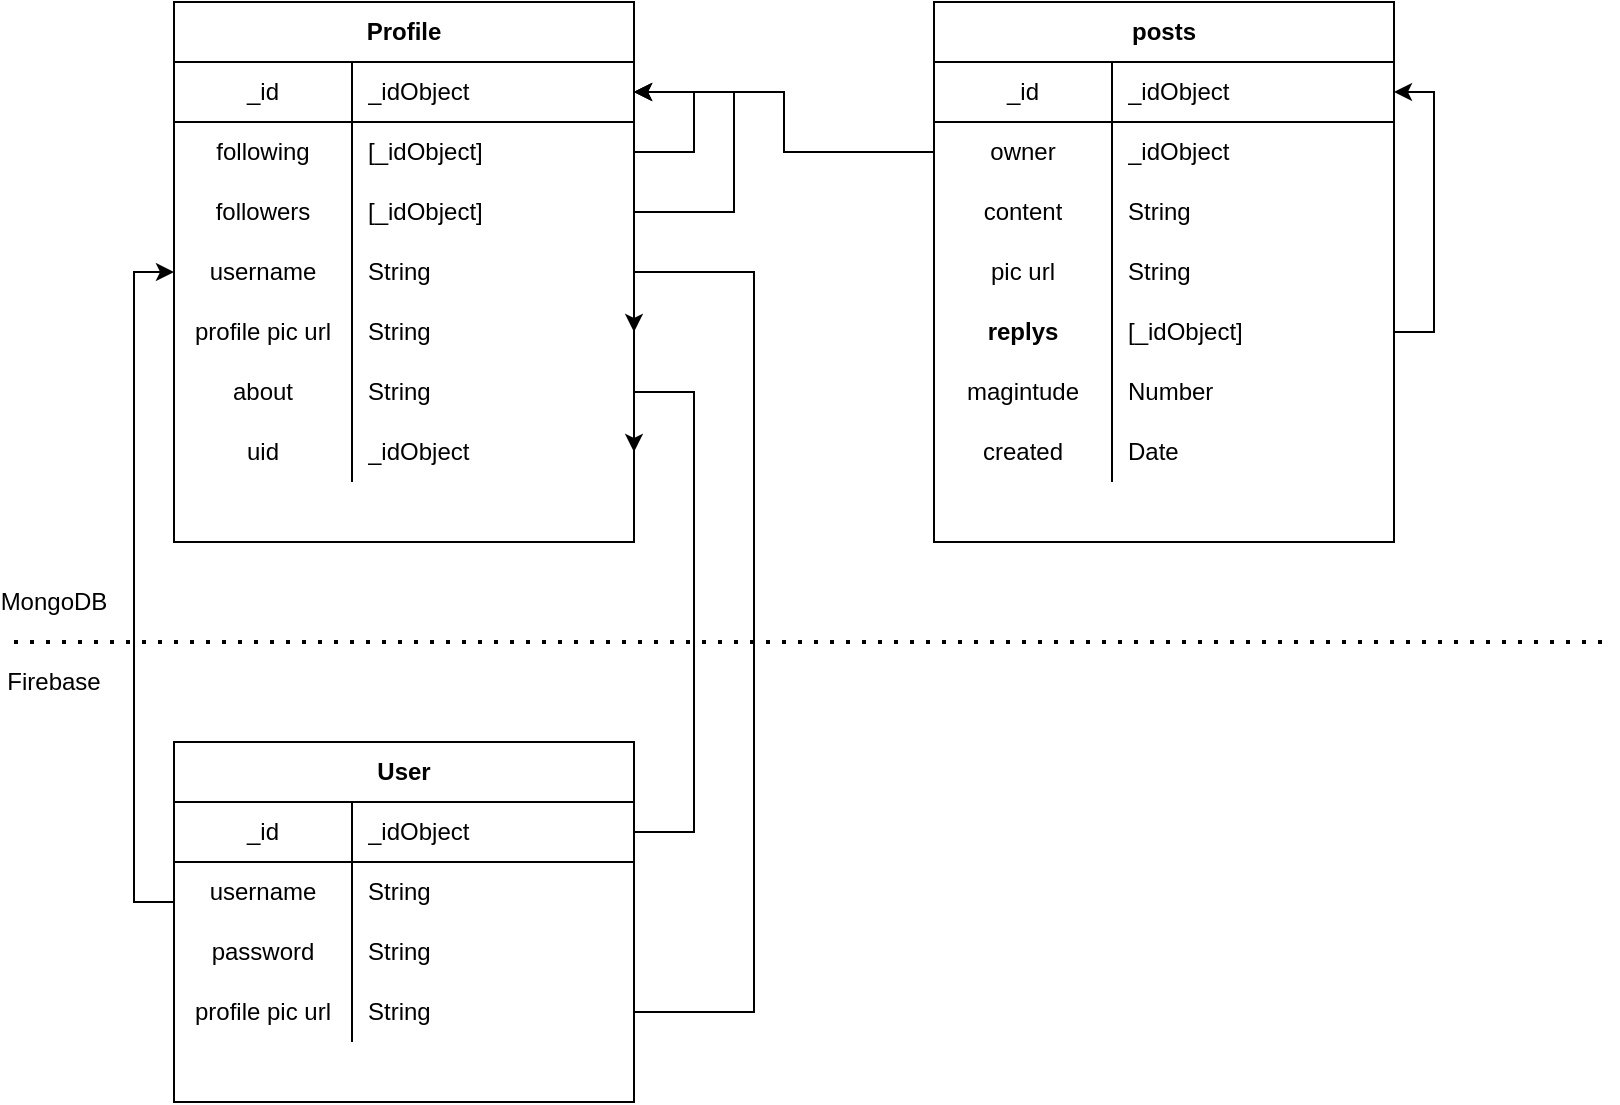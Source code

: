 <mxfile version="14.4.3" type="device" pages="4"><diagram id="WgTbw2RFxtw-htJaEty-" name="ERD"><mxGraphModel dx="1086" dy="966" grid="1" gridSize="10" guides="1" tooltips="1" connect="1" arrows="1" fold="1" page="1" pageScale="1" pageWidth="850" pageHeight="1100" math="0" shadow="0"><root><mxCell id="0"/><mxCell id="1" parent="0"/><mxCell id="rzQabX_f39-uxVWJCgJ8-1" value="Profile" style="shape=table;html=1;whiteSpace=wrap;startSize=30;container=1;collapsible=0;childLayout=tableLayout;fixedRows=1;rowLines=0;fontStyle=1;align=center;" parent="1" vertex="1"><mxGeometry x="120" y="160" width="230" height="270" as="geometry"/></mxCell><mxCell id="rzQabX_f39-uxVWJCgJ8-2" value="" style="shape=partialRectangle;html=1;whiteSpace=wrap;collapsible=0;dropTarget=0;pointerEvents=0;fillColor=none;top=0;left=0;bottom=1;right=0;points=[[0,0.5],[1,0.5]];portConstraint=eastwest;" parent="rzQabX_f39-uxVWJCgJ8-1" vertex="1"><mxGeometry y="30" width="230" height="30" as="geometry"/></mxCell><mxCell id="rzQabX_f39-uxVWJCgJ8-3" value="_id" style="shape=partialRectangle;html=1;whiteSpace=wrap;connectable=0;fillColor=none;top=0;left=0;bottom=0;right=0;overflow=hidden;" parent="rzQabX_f39-uxVWJCgJ8-2" vertex="1"><mxGeometry width="89" height="30" as="geometry"/></mxCell><mxCell id="rzQabX_f39-uxVWJCgJ8-4" value="_idObject" style="shape=partialRectangle;html=1;whiteSpace=wrap;connectable=0;fillColor=none;top=0;left=0;bottom=0;right=0;align=left;spacingLeft=6;overflow=hidden;" parent="rzQabX_f39-uxVWJCgJ8-2" vertex="1"><mxGeometry x="89" width="141" height="30" as="geometry"/></mxCell><mxCell id="rzQabX_f39-uxVWJCgJ8-5" value="" style="shape=partialRectangle;html=1;whiteSpace=wrap;collapsible=0;dropTarget=0;pointerEvents=0;fillColor=none;top=0;left=0;bottom=0;right=0;points=[[0,0.5],[1,0.5]];portConstraint=eastwest;" parent="rzQabX_f39-uxVWJCgJ8-1" vertex="1"><mxGeometry y="60" width="230" height="30" as="geometry"/></mxCell><mxCell id="rzQabX_f39-uxVWJCgJ8-6" value="following" style="shape=partialRectangle;html=1;whiteSpace=wrap;connectable=0;fillColor=none;top=0;left=0;bottom=0;right=0;overflow=hidden;" parent="rzQabX_f39-uxVWJCgJ8-5" vertex="1"><mxGeometry width="89" height="30" as="geometry"/></mxCell><mxCell id="rzQabX_f39-uxVWJCgJ8-7" value="[_idObject]" style="shape=partialRectangle;html=1;whiteSpace=wrap;connectable=0;fillColor=none;top=0;left=0;bottom=0;right=0;align=left;spacingLeft=6;overflow=hidden;" parent="rzQabX_f39-uxVWJCgJ8-5" vertex="1"><mxGeometry x="89" width="141" height="30" as="geometry"/></mxCell><mxCell id="OIiU7F-dxxLMRWFxIqPW-7" style="shape=partialRectangle;html=1;whiteSpace=wrap;collapsible=0;dropTarget=0;pointerEvents=0;fillColor=none;top=0;left=0;bottom=0;right=0;points=[[0,0.5],[1,0.5]];portConstraint=eastwest;" vertex="1" parent="rzQabX_f39-uxVWJCgJ8-1"><mxGeometry y="90" width="230" height="30" as="geometry"/></mxCell><mxCell id="OIiU7F-dxxLMRWFxIqPW-8" value="&lt;span&gt;followers&lt;/span&gt;" style="shape=partialRectangle;html=1;whiteSpace=wrap;connectable=0;fillColor=none;top=0;left=0;bottom=0;right=0;overflow=hidden;" vertex="1" parent="OIiU7F-dxxLMRWFxIqPW-7"><mxGeometry width="89" height="30" as="geometry"/></mxCell><mxCell id="OIiU7F-dxxLMRWFxIqPW-9" value="&lt;span&gt;[_idObject]&lt;/span&gt;" style="shape=partialRectangle;html=1;whiteSpace=wrap;connectable=0;fillColor=none;top=0;left=0;bottom=0;right=0;align=left;spacingLeft=6;overflow=hidden;" vertex="1" parent="OIiU7F-dxxLMRWFxIqPW-7"><mxGeometry x="89" width="141" height="30" as="geometry"/></mxCell><mxCell id="rzQabX_f39-uxVWJCgJ8-8" value="" style="shape=partialRectangle;html=1;whiteSpace=wrap;collapsible=0;dropTarget=0;pointerEvents=0;fillColor=none;top=0;left=0;bottom=0;right=0;points=[[0,0.5],[1,0.5]];portConstraint=eastwest;" parent="rzQabX_f39-uxVWJCgJ8-1" vertex="1"><mxGeometry y="120" width="230" height="30" as="geometry"/></mxCell><mxCell id="rzQabX_f39-uxVWJCgJ8-9" value="username" style="shape=partialRectangle;html=1;whiteSpace=wrap;connectable=0;fillColor=none;top=0;left=0;bottom=0;right=0;overflow=hidden;" parent="rzQabX_f39-uxVWJCgJ8-8" vertex="1"><mxGeometry width="89" height="30" as="geometry"/></mxCell><mxCell id="rzQabX_f39-uxVWJCgJ8-10" value="String" style="shape=partialRectangle;html=1;whiteSpace=wrap;connectable=0;fillColor=none;top=0;left=0;bottom=0;right=0;align=left;spacingLeft=6;overflow=hidden;" parent="rzQabX_f39-uxVWJCgJ8-8" vertex="1"><mxGeometry x="89" width="141" height="30" as="geometry"/></mxCell><mxCell id="rzQabX_f39-uxVWJCgJ8-14" style="shape=partialRectangle;html=1;whiteSpace=wrap;collapsible=0;dropTarget=0;pointerEvents=0;fillColor=none;top=0;left=0;bottom=0;right=0;points=[[0,0.5],[1,0.5]];portConstraint=eastwest;" parent="rzQabX_f39-uxVWJCgJ8-1" vertex="1"><mxGeometry y="150" width="230" height="30" as="geometry"/></mxCell><mxCell id="rzQabX_f39-uxVWJCgJ8-15" value="profile pic url" style="shape=partialRectangle;html=1;whiteSpace=wrap;connectable=0;fillColor=none;top=0;left=0;bottom=0;right=0;overflow=hidden;" parent="rzQabX_f39-uxVWJCgJ8-14" vertex="1"><mxGeometry width="89" height="30" as="geometry"/></mxCell><mxCell id="rzQabX_f39-uxVWJCgJ8-16" value="String" style="shape=partialRectangle;html=1;whiteSpace=wrap;connectable=0;fillColor=none;top=0;left=0;bottom=0;right=0;align=left;spacingLeft=6;overflow=hidden;" parent="rzQabX_f39-uxVWJCgJ8-14" vertex="1"><mxGeometry x="89" width="141" height="30" as="geometry"/></mxCell><mxCell id="rzQabX_f39-uxVWJCgJ8-17" style="shape=partialRectangle;html=1;whiteSpace=wrap;collapsible=0;dropTarget=0;pointerEvents=0;fillColor=none;top=0;left=0;bottom=0;right=0;points=[[0,0.5],[1,0.5]];portConstraint=eastwest;" parent="rzQabX_f39-uxVWJCgJ8-1" vertex="1"><mxGeometry y="180" width="230" height="30" as="geometry"/></mxCell><mxCell id="rzQabX_f39-uxVWJCgJ8-18" value="about" style="shape=partialRectangle;html=1;whiteSpace=wrap;connectable=0;fillColor=none;top=0;left=0;bottom=0;right=0;overflow=hidden;" parent="rzQabX_f39-uxVWJCgJ8-17" vertex="1"><mxGeometry width="89" height="30" as="geometry"/></mxCell><mxCell id="rzQabX_f39-uxVWJCgJ8-19" value="String" style="shape=partialRectangle;html=1;whiteSpace=wrap;connectable=0;fillColor=none;top=0;left=0;bottom=0;right=0;align=left;spacingLeft=6;overflow=hidden;" parent="rzQabX_f39-uxVWJCgJ8-17" vertex="1"><mxGeometry x="89" width="141" height="30" as="geometry"/></mxCell><mxCell id="rzQabX_f39-uxVWJCgJ8-20" style="shape=partialRectangle;html=1;whiteSpace=wrap;collapsible=0;dropTarget=0;pointerEvents=0;fillColor=none;top=0;left=0;bottom=0;right=0;points=[[0,0.5],[1,0.5]];portConstraint=eastwest;" parent="rzQabX_f39-uxVWJCgJ8-1" vertex="1"><mxGeometry y="210" width="230" height="30" as="geometry"/></mxCell><mxCell id="rzQabX_f39-uxVWJCgJ8-21" value="uid" style="shape=partialRectangle;html=1;whiteSpace=wrap;connectable=0;fillColor=none;top=0;left=0;bottom=0;right=0;overflow=hidden;" parent="rzQabX_f39-uxVWJCgJ8-20" vertex="1"><mxGeometry width="89" height="30" as="geometry"/></mxCell><mxCell id="rzQabX_f39-uxVWJCgJ8-22" value="&lt;span&gt;_idObject&lt;br&gt;&lt;/span&gt;" style="shape=partialRectangle;html=1;whiteSpace=wrap;connectable=0;fillColor=none;top=0;left=0;bottom=0;right=0;align=left;spacingLeft=6;overflow=hidden;" parent="rzQabX_f39-uxVWJCgJ8-20" vertex="1"><mxGeometry x="89" width="141" height="30" as="geometry"/></mxCell><mxCell id="rzQabX_f39-uxVWJCgJ8-52" style="edgeStyle=orthogonalEdgeStyle;rounded=0;orthogonalLoop=1;jettySize=auto;html=1;exitX=1;exitY=0.5;exitDx=0;exitDy=0;entryX=1;entryY=0.5;entryDx=0;entryDy=0;" parent="rzQabX_f39-uxVWJCgJ8-1" source="rzQabX_f39-uxVWJCgJ8-5" target="rzQabX_f39-uxVWJCgJ8-2" edge="1"><mxGeometry relative="1" as="geometry"><mxPoint x="270" y="50" as="targetPoint"/><Array as="points"><mxPoint x="260" y="75"/><mxPoint x="260" y="45"/></Array></mxGeometry></mxCell><mxCell id="OIiU7F-dxxLMRWFxIqPW-12" style="edgeStyle=orthogonalEdgeStyle;rounded=0;orthogonalLoop=1;jettySize=auto;html=1;entryX=1;entryY=0.5;entryDx=0;entryDy=0;" edge="1" parent="rzQabX_f39-uxVWJCgJ8-1" source="OIiU7F-dxxLMRWFxIqPW-7" target="rzQabX_f39-uxVWJCgJ8-2"><mxGeometry relative="1" as="geometry"><mxPoint x="290" y="50" as="targetPoint"/><Array as="points"><mxPoint x="280" y="105"/><mxPoint x="280" y="45"/></Array></mxGeometry></mxCell><mxCell id="rzQabX_f39-uxVWJCgJ8-26" value="posts" style="shape=table;html=1;whiteSpace=wrap;startSize=30;container=1;collapsible=0;childLayout=tableLayout;fixedRows=1;rowLines=0;fontStyle=1;align=center;" parent="1" vertex="1"><mxGeometry x="500" y="160" width="230" height="270" as="geometry"/></mxCell><mxCell id="rzQabX_f39-uxVWJCgJ8-27" value="" style="shape=partialRectangle;html=1;whiteSpace=wrap;collapsible=0;dropTarget=0;pointerEvents=0;fillColor=none;top=0;left=0;bottom=1;right=0;points=[[0,0.5],[1,0.5]];portConstraint=eastwest;" parent="rzQabX_f39-uxVWJCgJ8-26" vertex="1"><mxGeometry y="30" width="230" height="30" as="geometry"/></mxCell><mxCell id="rzQabX_f39-uxVWJCgJ8-28" value="_id" style="shape=partialRectangle;html=1;whiteSpace=wrap;connectable=0;fillColor=none;top=0;left=0;bottom=0;right=0;overflow=hidden;" parent="rzQabX_f39-uxVWJCgJ8-27" vertex="1"><mxGeometry width="89" height="30" as="geometry"/></mxCell><mxCell id="rzQabX_f39-uxVWJCgJ8-29" value="_idObject" style="shape=partialRectangle;html=1;whiteSpace=wrap;connectable=0;fillColor=none;top=0;left=0;bottom=0;right=0;align=left;spacingLeft=6;overflow=hidden;" parent="rzQabX_f39-uxVWJCgJ8-27" vertex="1"><mxGeometry x="89" width="141" height="30" as="geometry"/></mxCell><mxCell id="rzQabX_f39-uxVWJCgJ8-30" value="" style="shape=partialRectangle;html=1;whiteSpace=wrap;collapsible=0;dropTarget=0;pointerEvents=0;fillColor=none;top=0;left=0;bottom=0;right=0;points=[[0,0.5],[1,0.5]];portConstraint=eastwest;" parent="rzQabX_f39-uxVWJCgJ8-26" vertex="1"><mxGeometry y="60" width="230" height="30" as="geometry"/></mxCell><mxCell id="rzQabX_f39-uxVWJCgJ8-31" value="owner" style="shape=partialRectangle;html=1;whiteSpace=wrap;connectable=0;fillColor=none;top=0;left=0;bottom=0;right=0;overflow=hidden;" parent="rzQabX_f39-uxVWJCgJ8-30" vertex="1"><mxGeometry width="89" height="30" as="geometry"/></mxCell><mxCell id="rzQabX_f39-uxVWJCgJ8-32" value="_idObject" style="shape=partialRectangle;html=1;whiteSpace=wrap;connectable=0;fillColor=none;top=0;left=0;bottom=0;right=0;align=left;spacingLeft=6;overflow=hidden;" parent="rzQabX_f39-uxVWJCgJ8-30" vertex="1"><mxGeometry x="89" width="141" height="30" as="geometry"/></mxCell><mxCell id="rzQabX_f39-uxVWJCgJ8-33" value="" style="shape=partialRectangle;html=1;whiteSpace=wrap;collapsible=0;dropTarget=0;pointerEvents=0;fillColor=none;top=0;left=0;bottom=0;right=0;points=[[0,0.5],[1,0.5]];portConstraint=eastwest;" parent="rzQabX_f39-uxVWJCgJ8-26" vertex="1"><mxGeometry y="90" width="230" height="30" as="geometry"/></mxCell><mxCell id="rzQabX_f39-uxVWJCgJ8-34" value="content" style="shape=partialRectangle;html=1;whiteSpace=wrap;connectable=0;fillColor=none;top=0;left=0;bottom=0;right=0;overflow=hidden;" parent="rzQabX_f39-uxVWJCgJ8-33" vertex="1"><mxGeometry width="89" height="30" as="geometry"/></mxCell><mxCell id="rzQabX_f39-uxVWJCgJ8-35" value="String" style="shape=partialRectangle;html=1;whiteSpace=wrap;connectable=0;fillColor=none;top=0;left=0;bottom=0;right=0;align=left;spacingLeft=6;overflow=hidden;" parent="rzQabX_f39-uxVWJCgJ8-33" vertex="1"><mxGeometry x="89" width="141" height="30" as="geometry"/></mxCell><mxCell id="rzQabX_f39-uxVWJCgJ8-39" style="shape=partialRectangle;html=1;whiteSpace=wrap;collapsible=0;dropTarget=0;pointerEvents=0;fillColor=none;top=0;left=0;bottom=0;right=0;points=[[0,0.5],[1,0.5]];portConstraint=eastwest;" parent="rzQabX_f39-uxVWJCgJ8-26" vertex="1"><mxGeometry y="120" width="230" height="30" as="geometry"/></mxCell><mxCell id="rzQabX_f39-uxVWJCgJ8-40" value="pic url" style="shape=partialRectangle;html=1;whiteSpace=wrap;connectable=0;fillColor=none;top=0;left=0;bottom=0;right=0;overflow=hidden;" parent="rzQabX_f39-uxVWJCgJ8-39" vertex="1"><mxGeometry width="89" height="30" as="geometry"/></mxCell><mxCell id="rzQabX_f39-uxVWJCgJ8-41" value="String" style="shape=partialRectangle;html=1;whiteSpace=wrap;connectable=0;fillColor=none;top=0;left=0;bottom=0;right=0;align=left;spacingLeft=6;overflow=hidden;" parent="rzQabX_f39-uxVWJCgJ8-39" vertex="1"><mxGeometry x="89" width="141" height="30" as="geometry"/></mxCell><mxCell id="rzQabX_f39-uxVWJCgJ8-53" style="edgeStyle=orthogonalEdgeStyle;rounded=0;orthogonalLoop=1;jettySize=auto;html=1;exitX=1;exitY=0.5;exitDx=0;exitDy=0;" parent="rzQabX_f39-uxVWJCgJ8-26" source="rzQabX_f39-uxVWJCgJ8-42" target="rzQabX_f39-uxVWJCgJ8-27" edge="1"><mxGeometry relative="1" as="geometry"/></mxCell><mxCell id="rzQabX_f39-uxVWJCgJ8-42" style="shape=partialRectangle;html=1;whiteSpace=wrap;collapsible=0;dropTarget=0;pointerEvents=0;fillColor=none;top=0;left=0;bottom=0;right=0;points=[[0,0.5],[1,0.5]];portConstraint=eastwest;" parent="rzQabX_f39-uxVWJCgJ8-26" vertex="1"><mxGeometry y="150" width="230" height="30" as="geometry"/></mxCell><mxCell id="rzQabX_f39-uxVWJCgJ8-43" value="&lt;b&gt;replys&lt;/b&gt;" style="shape=partialRectangle;html=1;whiteSpace=wrap;connectable=0;fillColor=none;top=0;left=0;bottom=0;right=0;overflow=hidden;" parent="rzQabX_f39-uxVWJCgJ8-42" vertex="1"><mxGeometry width="89" height="30" as="geometry"/></mxCell><mxCell id="rzQabX_f39-uxVWJCgJ8-44" value="&lt;span&gt;[_idObject]&lt;/span&gt;" style="shape=partialRectangle;html=1;whiteSpace=wrap;connectable=0;fillColor=none;top=0;left=0;bottom=0;right=0;align=left;spacingLeft=6;overflow=hidden;" parent="rzQabX_f39-uxVWJCgJ8-42" vertex="1"><mxGeometry x="89" width="141" height="30" as="geometry"/></mxCell><mxCell id="rzQabX_f39-uxVWJCgJ8-45" style="shape=partialRectangle;html=1;whiteSpace=wrap;collapsible=0;dropTarget=0;pointerEvents=0;fillColor=none;top=0;left=0;bottom=0;right=0;points=[[0,0.5],[1,0.5]];portConstraint=eastwest;" parent="rzQabX_f39-uxVWJCgJ8-26" vertex="1"><mxGeometry y="180" width="230" height="30" as="geometry"/></mxCell><mxCell id="rzQabX_f39-uxVWJCgJ8-46" value="magintude" style="shape=partialRectangle;html=1;whiteSpace=wrap;connectable=0;fillColor=none;top=0;left=0;bottom=0;right=0;overflow=hidden;" parent="rzQabX_f39-uxVWJCgJ8-45" vertex="1"><mxGeometry width="89" height="30" as="geometry"/></mxCell><mxCell id="rzQabX_f39-uxVWJCgJ8-47" value="Number" style="shape=partialRectangle;html=1;whiteSpace=wrap;connectable=0;fillColor=none;top=0;left=0;bottom=0;right=0;align=left;spacingLeft=6;overflow=hidden;" parent="rzQabX_f39-uxVWJCgJ8-45" vertex="1"><mxGeometry x="89" width="141" height="30" as="geometry"/></mxCell><mxCell id="rzQabX_f39-uxVWJCgJ8-48" style="shape=partialRectangle;html=1;whiteSpace=wrap;collapsible=0;dropTarget=0;pointerEvents=0;fillColor=none;top=0;left=0;bottom=0;right=0;points=[[0,0.5],[1,0.5]];portConstraint=eastwest;" parent="rzQabX_f39-uxVWJCgJ8-26" vertex="1"><mxGeometry y="210" width="230" height="30" as="geometry"/></mxCell><mxCell id="rzQabX_f39-uxVWJCgJ8-49" value="created" style="shape=partialRectangle;html=1;whiteSpace=wrap;connectable=0;fillColor=none;top=0;left=0;bottom=0;right=0;overflow=hidden;" parent="rzQabX_f39-uxVWJCgJ8-48" vertex="1"><mxGeometry width="89" height="30" as="geometry"/></mxCell><mxCell id="rzQabX_f39-uxVWJCgJ8-50" value="Date" style="shape=partialRectangle;html=1;whiteSpace=wrap;connectable=0;fillColor=none;top=0;left=0;bottom=0;right=0;align=left;spacingLeft=6;overflow=hidden;" parent="rzQabX_f39-uxVWJCgJ8-48" vertex="1"><mxGeometry x="89" width="141" height="30" as="geometry"/></mxCell><mxCell id="rzQabX_f39-uxVWJCgJ8-51" style="edgeStyle=orthogonalEdgeStyle;rounded=0;orthogonalLoop=1;jettySize=auto;html=1;entryX=1;entryY=0.5;entryDx=0;entryDy=0;" parent="1" source="rzQabX_f39-uxVWJCgJ8-30" target="rzQabX_f39-uxVWJCgJ8-2" edge="1"><mxGeometry relative="1" as="geometry"/></mxCell><mxCell id="5EfX_1XV_jFLFqp5VTGf-27" style="edgeStyle=orthogonalEdgeStyle;rounded=0;orthogonalLoop=1;jettySize=auto;html=1;entryX=1;entryY=0.5;entryDx=0;entryDy=0;" edge="1" parent="1" source="5EfX_1XV_jFLFqp5VTGf-1" target="rzQabX_f39-uxVWJCgJ8-14"><mxGeometry relative="1" as="geometry"><Array as="points"><mxPoint x="410" y="665"/><mxPoint x="410" y="295"/></Array></mxGeometry></mxCell><mxCell id="5EfX_1XV_jFLFqp5VTGf-1" value="User" style="shape=table;html=1;whiteSpace=wrap;startSize=30;container=1;collapsible=0;childLayout=tableLayout;fixedRows=1;rowLines=0;fontStyle=1;align=center;" vertex="1" parent="1"><mxGeometry x="120" y="530" width="230" height="180" as="geometry"/></mxCell><mxCell id="5EfX_1XV_jFLFqp5VTGf-2" value="" style="shape=partialRectangle;html=1;whiteSpace=wrap;collapsible=0;dropTarget=0;pointerEvents=0;fillColor=none;top=0;left=0;bottom=1;right=0;points=[[0,0.5],[1,0.5]];portConstraint=eastwest;" vertex="1" parent="5EfX_1XV_jFLFqp5VTGf-1"><mxGeometry y="30" width="230" height="30" as="geometry"/></mxCell><mxCell id="5EfX_1XV_jFLFqp5VTGf-3" value="_id" style="shape=partialRectangle;html=1;whiteSpace=wrap;connectable=0;fillColor=none;top=0;left=0;bottom=0;right=0;overflow=hidden;" vertex="1" parent="5EfX_1XV_jFLFqp5VTGf-2"><mxGeometry width="89" height="30" as="geometry"/></mxCell><mxCell id="5EfX_1XV_jFLFqp5VTGf-4" value="_idObject" style="shape=partialRectangle;html=1;whiteSpace=wrap;connectable=0;fillColor=none;top=0;left=0;bottom=0;right=0;align=left;spacingLeft=6;overflow=hidden;" vertex="1" parent="5EfX_1XV_jFLFqp5VTGf-2"><mxGeometry x="89" width="141" height="30" as="geometry"/></mxCell><mxCell id="5EfX_1XV_jFLFqp5VTGf-8" value="" style="shape=partialRectangle;html=1;whiteSpace=wrap;collapsible=0;dropTarget=0;pointerEvents=0;fillColor=none;top=0;left=0;bottom=0;right=0;points=[[0,0.5],[1,0.5]];portConstraint=eastwest;" vertex="1" parent="5EfX_1XV_jFLFqp5VTGf-1"><mxGeometry y="60" width="230" height="30" as="geometry"/></mxCell><mxCell id="5EfX_1XV_jFLFqp5VTGf-9" value="username" style="shape=partialRectangle;html=1;whiteSpace=wrap;connectable=0;fillColor=none;top=0;left=0;bottom=0;right=0;overflow=hidden;" vertex="1" parent="5EfX_1XV_jFLFqp5VTGf-8"><mxGeometry width="89" height="30" as="geometry"/></mxCell><mxCell id="5EfX_1XV_jFLFqp5VTGf-10" value="String" style="shape=partialRectangle;html=1;whiteSpace=wrap;connectable=0;fillColor=none;top=0;left=0;bottom=0;right=0;align=left;spacingLeft=6;overflow=hidden;" vertex="1" parent="5EfX_1XV_jFLFqp5VTGf-8"><mxGeometry x="89" width="141" height="30" as="geometry"/></mxCell><mxCell id="5EfX_1XV_jFLFqp5VTGf-11" style="shape=partialRectangle;html=1;whiteSpace=wrap;collapsible=0;dropTarget=0;pointerEvents=0;fillColor=none;top=0;left=0;bottom=0;right=0;points=[[0,0.5],[1,0.5]];portConstraint=eastwest;" vertex="1" parent="5EfX_1XV_jFLFqp5VTGf-1"><mxGeometry y="90" width="230" height="30" as="geometry"/></mxCell><mxCell id="5EfX_1XV_jFLFqp5VTGf-12" value="password" style="shape=partialRectangle;html=1;whiteSpace=wrap;connectable=0;fillColor=none;top=0;left=0;bottom=0;right=0;overflow=hidden;" vertex="1" parent="5EfX_1XV_jFLFqp5VTGf-11"><mxGeometry width="89" height="30" as="geometry"/></mxCell><mxCell id="5EfX_1XV_jFLFqp5VTGf-13" value="String" style="shape=partialRectangle;html=1;whiteSpace=wrap;connectable=0;fillColor=none;top=0;left=0;bottom=0;right=0;align=left;spacingLeft=6;overflow=hidden;" vertex="1" parent="5EfX_1XV_jFLFqp5VTGf-11"><mxGeometry x="89" width="141" height="30" as="geometry"/></mxCell><mxCell id="5EfX_1XV_jFLFqp5VTGf-14" style="shape=partialRectangle;html=1;whiteSpace=wrap;collapsible=0;dropTarget=0;pointerEvents=0;fillColor=none;top=0;left=0;bottom=0;right=0;points=[[0,0.5],[1,0.5]];portConstraint=eastwest;" vertex="1" parent="5EfX_1XV_jFLFqp5VTGf-1"><mxGeometry y="120" width="230" height="30" as="geometry"/></mxCell><mxCell id="5EfX_1XV_jFLFqp5VTGf-15" value="profile pic url" style="shape=partialRectangle;html=1;whiteSpace=wrap;connectable=0;fillColor=none;top=0;left=0;bottom=0;right=0;overflow=hidden;" vertex="1" parent="5EfX_1XV_jFLFqp5VTGf-14"><mxGeometry width="89" height="30" as="geometry"/></mxCell><mxCell id="5EfX_1XV_jFLFqp5VTGf-16" value="String" style="shape=partialRectangle;html=1;whiteSpace=wrap;connectable=0;fillColor=none;top=0;left=0;bottom=0;right=0;align=left;spacingLeft=6;overflow=hidden;" vertex="1" parent="5EfX_1XV_jFLFqp5VTGf-14"><mxGeometry x="89" width="141" height="30" as="geometry"/></mxCell><mxCell id="5EfX_1XV_jFLFqp5VTGf-28" style="edgeStyle=orthogonalEdgeStyle;rounded=0;orthogonalLoop=1;jettySize=auto;html=1;entryX=1;entryY=0.5;entryDx=0;entryDy=0;" edge="1" parent="1" source="5EfX_1XV_jFLFqp5VTGf-2" target="rzQabX_f39-uxVWJCgJ8-20"><mxGeometry relative="1" as="geometry"><Array as="points"><mxPoint x="380" y="575"/><mxPoint x="380" y="355"/></Array></mxGeometry></mxCell><mxCell id="5EfX_1XV_jFLFqp5VTGf-29" style="edgeStyle=orthogonalEdgeStyle;rounded=0;orthogonalLoop=1;jettySize=auto;html=1;entryX=0;entryY=0.5;entryDx=0;entryDy=0;" edge="1" parent="1" target="rzQabX_f39-uxVWJCgJ8-8"><mxGeometry relative="1" as="geometry"><mxPoint x="120" y="610" as="sourcePoint"/><Array as="points"><mxPoint x="100" y="610"/><mxPoint x="100" y="295"/></Array></mxGeometry></mxCell><mxCell id="5EfX_1XV_jFLFqp5VTGf-31" value="" style="endArrow=none;dashed=1;html=1;dashPattern=1 3;strokeWidth=2;" edge="1" parent="1"><mxGeometry width="50" height="50" relative="1" as="geometry"><mxPoint x="40" y="480" as="sourcePoint"/><mxPoint x="840" y="480" as="targetPoint"/></mxGeometry></mxCell><mxCell id="5EfX_1XV_jFLFqp5VTGf-32" value="MongoDB" style="text;html=1;strokeColor=none;fillColor=none;align=center;verticalAlign=middle;whiteSpace=wrap;rounded=0;" vertex="1" parent="1"><mxGeometry x="40" y="450" width="40" height="20" as="geometry"/></mxCell><mxCell id="5EfX_1XV_jFLFqp5VTGf-33" value="Firebase" style="text;html=1;strokeColor=none;fillColor=none;align=center;verticalAlign=middle;whiteSpace=wrap;rounded=0;" vertex="1" parent="1"><mxGeometry x="40" y="490" width="40" height="20" as="geometry"/></mxCell></root></mxGraphModel></diagram><diagram id="gZFiICzabFOCyJ3YJFWu" name="Wireframe"><mxGraphModel dx="1086" dy="966" grid="1" gridSize="10" guides="1" tooltips="1" connect="1" arrows="1" fold="1" page="1" pageScale="1" pageWidth="850" pageHeight="1100" math="0" shadow="0"><root><mxCell id="pbGlWKhj_PCLJJAy0kOe-0"/><mxCell id="pbGlWKhj_PCLJJAy0kOe-1" parent="pbGlWKhj_PCLJJAy0kOe-0"/><mxCell id="fgpPtm4yzKUBjOOxffj8-0" value="" style="rounded=0;whiteSpace=wrap;html=1;" parent="pbGlWKhj_PCLJJAy0kOe-1" vertex="1"><mxGeometry x="170" y="60" width="490" height="760" as="geometry"/></mxCell><mxCell id="fgpPtm4yzKUBjOOxffj8-1" value="Sign In" style="rounded=0;whiteSpace=wrap;html=1;" parent="pbGlWKhj_PCLJJAy0kOe-1" vertex="1"><mxGeometry x="520" y="60" width="70" height="40" as="geometry"/></mxCell><mxCell id="fgpPtm4yzKUBjOOxffj8-2" value="Sign Up" style="rounded=0;whiteSpace=wrap;html=1;" parent="pbGlWKhj_PCLJJAy0kOe-1" vertex="1"><mxGeometry x="590" y="60" width="70" height="40" as="geometry"/></mxCell><mxCell id="fgpPtm4yzKUBjOOxffj8-3" value="Logo" style="rounded=0;whiteSpace=wrap;html=1;" parent="pbGlWKhj_PCLJJAy0kOe-1" vertex="1"><mxGeometry x="170" y="60" width="50" height="50" as="geometry"/></mxCell><mxCell id="fgpPtm4yzKUBjOOxffj8-4" value="Seismo" style="text;html=1;strokeColor=none;fillColor=none;align=center;verticalAlign=middle;whiteSpace=wrap;rounded=0;fontSize=22;" parent="pbGlWKhj_PCLJJAy0kOe-1" vertex="1"><mxGeometry x="250" y="75" width="40" height="20" as="geometry"/></mxCell><mxCell id="fgpPtm4yzKUBjOOxffj8-32" value="Top 10 post" style="whiteSpace=wrap;html=1;aspect=fixed;fontSize=22;" parent="pbGlWKhj_PCLJJAy0kOe-1" vertex="1"><mxGeometry x="260" y="180" width="300" height="300" as="geometry"/></mxCell><mxCell id="fgpPtm4yzKUBjOOxffj8-33" value="" style="rounded=0;whiteSpace=wrap;html=1;" parent="pbGlWKhj_PCLJJAy0kOe-1" vertex="1"><mxGeometry x="760" y="60" width="490" height="760" as="geometry"/></mxCell><mxCell id="fgpPtm4yzKUBjOOxffj8-34" value="My Profile" style="rounded=0;whiteSpace=wrap;html=1;" parent="pbGlWKhj_PCLJJAy0kOe-1" vertex="1"><mxGeometry x="1110" y="60" width="70" height="40" as="geometry"/></mxCell><mxCell id="fgpPtm4yzKUBjOOxffj8-35" value="Logout" style="rounded=0;whiteSpace=wrap;html=1;" parent="pbGlWKhj_PCLJJAy0kOe-1" vertex="1"><mxGeometry x="1180" y="60" width="70" height="40" as="geometry"/></mxCell><mxCell id="fgpPtm4yzKUBjOOxffj8-36" value="Logo" style="rounded=0;whiteSpace=wrap;html=1;" parent="pbGlWKhj_PCLJJAy0kOe-1" vertex="1"><mxGeometry x="760" y="60" width="50" height="50" as="geometry"/></mxCell><mxCell id="fgpPtm4yzKUBjOOxffj8-37" value="Seismo" style="text;html=1;strokeColor=none;fillColor=none;align=center;verticalAlign=middle;whiteSpace=wrap;rounded=0;fontSize=22;" parent="pbGlWKhj_PCLJJAy0kOe-1" vertex="1"><mxGeometry x="840" y="75" width="40" height="20" as="geometry"/></mxCell><mxCell id="fgpPtm4yzKUBjOOxffj8-38" value="Top 10 post" style="whiteSpace=wrap;html=1;aspect=fixed;fontSize=22;" parent="pbGlWKhj_PCLJJAy0kOe-1" vertex="1"><mxGeometry x="850" y="450" width="300" height="300" as="geometry"/></mxCell><mxCell id="fgpPtm4yzKUBjOOxffj8-39" value="Follower's last&amp;nbsp;&lt;br&gt;&amp;nbsp;10 post" style="whiteSpace=wrap;html=1;aspect=fixed;fontSize=22;" parent="pbGlWKhj_PCLJJAy0kOe-1" vertex="1"><mxGeometry x="850" y="130" width="300" height="300" as="geometry"/></mxCell><mxCell id="fgpPtm4yzKUBjOOxffj8-41" value="" style="rounded=0;whiteSpace=wrap;html=1;" parent="pbGlWKhj_PCLJJAy0kOe-1" vertex="1"><mxGeometry x="1320" y="60" width="490" height="760" as="geometry"/></mxCell><mxCell id="fgpPtm4yzKUBjOOxffj8-42" value="My Profile" style="rounded=0;whiteSpace=wrap;html=1;" parent="pbGlWKhj_PCLJJAy0kOe-1" vertex="1"><mxGeometry x="1670" y="60" width="70" height="40" as="geometry"/></mxCell><mxCell id="fgpPtm4yzKUBjOOxffj8-43" value="Logout" style="rounded=0;whiteSpace=wrap;html=1;" parent="pbGlWKhj_PCLJJAy0kOe-1" vertex="1"><mxGeometry x="1740" y="60" width="70" height="40" as="geometry"/></mxCell><mxCell id="fgpPtm4yzKUBjOOxffj8-44" value="Logo" style="rounded=0;whiteSpace=wrap;html=1;" parent="pbGlWKhj_PCLJJAy0kOe-1" vertex="1"><mxGeometry x="1320" y="60" width="50" height="50" as="geometry"/></mxCell><mxCell id="fgpPtm4yzKUBjOOxffj8-45" value="Seismo" style="text;html=1;strokeColor=none;fillColor=none;align=center;verticalAlign=middle;whiteSpace=wrap;rounded=0;fontSize=22;" parent="pbGlWKhj_PCLJJAy0kOe-1" vertex="1"><mxGeometry x="1400" y="75" width="40" height="20" as="geometry"/></mxCell><mxCell id="fgpPtm4yzKUBjOOxffj8-47" value="Follower's last&amp;nbsp;&lt;br&gt;&amp;nbsp;10 post" style="whiteSpace=wrap;html=1;aspect=fixed;fontSize=22;" parent="pbGlWKhj_PCLJJAy0kOe-1" vertex="1"><mxGeometry x="1415" y="450" width="300" height="300" as="geometry"/></mxCell><mxCell id="fgpPtm4yzKUBjOOxffj8-48" value="My last 10 post" style="whiteSpace=wrap;html=1;aspect=fixed;fontSize=22;" parent="pbGlWKhj_PCLJJAy0kOe-1" vertex="1"><mxGeometry x="1415" y="130" width="300" height="300" as="geometry"/></mxCell><mxCell id="xW_-LYcdHIb3K_CKWbbq-0" value="Setting" style="rounded=0;whiteSpace=wrap;html=1;" parent="pbGlWKhj_PCLJJAy0kOe-1" vertex="1"><mxGeometry x="1600" y="60" width="70" height="40" as="geometry"/></mxCell><mxCell id="xW_-LYcdHIb3K_CKWbbq-1" value="" style="rounded=1;whiteSpace=wrap;html=1;fontSize=22;" parent="pbGlWKhj_PCLJJAy0kOe-1" vertex="1"><mxGeometry x="170" y="840" width="490" height="100" as="geometry"/></mxCell><mxCell id="xW_-LYcdHIb3K_CKWbbq-2" value="Pic" style="ellipse;whiteSpace=wrap;html=1;aspect=fixed;fontSize=22;" parent="pbGlWKhj_PCLJJAy0kOe-1" vertex="1"><mxGeometry x="180" y="850" width="60" height="60" as="geometry"/></mxCell><mxCell id="xW_-LYcdHIb3K_CKWbbq-3" value="Text content" style="rounded=1;whiteSpace=wrap;html=1;fontSize=22;" parent="pbGlWKhj_PCLJJAy0kOe-1" vertex="1"><mxGeometry x="250" y="850" width="390" height="60" as="geometry"/></mxCell><mxCell id="xW_-LYcdHIb3K_CKWbbq-4" value="" style="rounded=1;whiteSpace=wrap;html=1;fontSize=22;" parent="pbGlWKhj_PCLJJAy0kOe-1" vertex="1"><mxGeometry x="170" y="950" width="490" height="100" as="geometry"/></mxCell><mxCell id="xW_-LYcdHIb3K_CKWbbq-5" value="Pic" style="ellipse;whiteSpace=wrap;html=1;aspect=fixed;fontSize=22;" parent="pbGlWKhj_PCLJJAy0kOe-1" vertex="1"><mxGeometry x="180" y="960" width="60" height="60" as="geometry"/></mxCell><mxCell id="xW_-LYcdHIb3K_CKWbbq-6" value="Text content" style="rounded=1;whiteSpace=wrap;html=1;fontSize=22;" parent="pbGlWKhj_PCLJJAy0kOe-1" vertex="1"><mxGeometry x="250" y="960" width="390" height="60" as="geometry"/></mxCell><mxCell id="xW_-LYcdHIb3K_CKWbbq-7" value="Edit" style="text;html=1;strokeColor=none;fillColor=none;align=center;verticalAlign=middle;whiteSpace=wrap;rounded=0;fontSize=22;" parent="pbGlWKhj_PCLJJAy0kOe-1" vertex="1"><mxGeometry x="520" y="1030" width="40" height="20" as="geometry"/></mxCell><mxCell id="xW_-LYcdHIb3K_CKWbbq-8" value="Delete" style="text;html=1;strokeColor=none;fillColor=none;align=center;verticalAlign=middle;whiteSpace=wrap;rounded=0;fontSize=22;" parent="pbGlWKhj_PCLJJAy0kOe-1" vertex="1"><mxGeometry x="590" y="1030" width="40" height="20" as="geometry"/></mxCell><mxCell id="xW_-LYcdHIb3K_CKWbbq-10" value="Reply" style="text;html=1;strokeColor=none;fillColor=none;align=center;verticalAlign=middle;whiteSpace=wrap;rounded=0;fontSize=22;" parent="pbGlWKhj_PCLJJAy0kOe-1" vertex="1"><mxGeometry x="590" y="920" width="40" height="20" as="geometry"/></mxCell><mxCell id="xW_-LYcdHIb3K_CKWbbq-11" value="Setting" style="rounded=0;whiteSpace=wrap;html=1;" parent="pbGlWKhj_PCLJJAy0kOe-1" vertex="1"><mxGeometry x="1040" y="60" width="70" height="40" as="geometry"/></mxCell><mxCell id="gmQBS3_jwl4NWAHMbByH-0" value="" style="rounded=0;whiteSpace=wrap;html=1;fontSize=22;" parent="pbGlWKhj_PCLJJAy0kOe-1" vertex="1"><mxGeometry x="800" y="850" width="380" height="460" as="geometry"/></mxCell><mxCell id="gmQBS3_jwl4NWAHMbByH-2" value="" style="rounded=1;whiteSpace=wrap;html=1;fontSize=22;" parent="pbGlWKhj_PCLJJAy0kOe-1" vertex="1"><mxGeometry x="895" y="900" width="210" height="40" as="geometry"/></mxCell><mxCell id="gmQBS3_jwl4NWAHMbByH-3" value="" style="rounded=1;whiteSpace=wrap;html=1;fontSize=22;" parent="pbGlWKhj_PCLJJAy0kOe-1" vertex="1"><mxGeometry x="895" y="990" width="210" height="40" as="geometry"/></mxCell><mxCell id="gmQBS3_jwl4NWAHMbByH-4" value="Submit" style="rounded=1;whiteSpace=wrap;html=1;fontSize=22;" parent="pbGlWKhj_PCLJJAy0kOe-1" vertex="1"><mxGeometry x="950" y="1260" width="210" height="40" as="geometry"/></mxCell><mxCell id="gmQBS3_jwl4NWAHMbByH-5" value="User" style="text;html=1;strokeColor=none;fillColor=none;align=center;verticalAlign=middle;whiteSpace=wrap;rounded=0;fontSize=22;" parent="pbGlWKhj_PCLJJAy0kOe-1" vertex="1"><mxGeometry x="830" y="910" width="40" height="20" as="geometry"/></mxCell><mxCell id="gmQBS3_jwl4NWAHMbByH-6" value="Pass" style="text;html=1;strokeColor=none;fillColor=none;align=center;verticalAlign=middle;whiteSpace=wrap;rounded=0;fontSize=22;" parent="pbGlWKhj_PCLJJAy0kOe-1" vertex="1"><mxGeometry x="830" y="1000" width="40" height="20" as="geometry"/></mxCell><mxCell id="gmQBS3_jwl4NWAHMbByH-7" value="confirm" style="text;html=1;strokeColor=none;fillColor=none;align=center;verticalAlign=middle;whiteSpace=wrap;rounded=0;fontSize=22;" parent="pbGlWKhj_PCLJJAy0kOe-1" vertex="1"><mxGeometry x="830" y="1080" width="40" height="20" as="geometry"/></mxCell><mxCell id="gmQBS3_jwl4NWAHMbByH-8" value="" style="rounded=1;whiteSpace=wrap;html=1;fontSize=22;" parent="pbGlWKhj_PCLJJAy0kOe-1" vertex="1"><mxGeometry x="905" y="1080" width="210" height="40" as="geometry"/></mxCell><mxCell id="gmQBS3_jwl4NWAHMbByH-9" value="" style="rounded=0;whiteSpace=wrap;html=1;fontSize=22;" parent="pbGlWKhj_PCLJJAy0kOe-1" vertex="1"><mxGeometry x="800" y="1350" width="380" height="460" as="geometry"/></mxCell><mxCell id="gmQBS3_jwl4NWAHMbByH-10" value="" style="rounded=1;whiteSpace=wrap;html=1;fontSize=22;" parent="pbGlWKhj_PCLJJAy0kOe-1" vertex="1"><mxGeometry x="895" y="1400" width="210" height="40" as="geometry"/></mxCell><mxCell id="gmQBS3_jwl4NWAHMbByH-11" value="" style="rounded=1;whiteSpace=wrap;html=1;fontSize=22;" parent="pbGlWKhj_PCLJJAy0kOe-1" vertex="1"><mxGeometry x="895" y="1490" width="210" height="40" as="geometry"/></mxCell><mxCell id="gmQBS3_jwl4NWAHMbByH-12" value="Login" style="rounded=1;whiteSpace=wrap;html=1;fontSize=22;" parent="pbGlWKhj_PCLJJAy0kOe-1" vertex="1"><mxGeometry x="950" y="1760" width="210" height="40" as="geometry"/></mxCell><mxCell id="gmQBS3_jwl4NWAHMbByH-13" value="User" style="text;html=1;strokeColor=none;fillColor=none;align=center;verticalAlign=middle;whiteSpace=wrap;rounded=0;fontSize=22;" parent="pbGlWKhj_PCLJJAy0kOe-1" vertex="1"><mxGeometry x="830" y="1410" width="40" height="20" as="geometry"/></mxCell><mxCell id="gmQBS3_jwl4NWAHMbByH-14" value="Pass" style="text;html=1;strokeColor=none;fillColor=none;align=center;verticalAlign=middle;whiteSpace=wrap;rounded=0;fontSize=22;" parent="pbGlWKhj_PCLJJAy0kOe-1" vertex="1"><mxGeometry x="830" y="1500" width="40" height="20" as="geometry"/></mxCell></root></mxGraphModel></diagram><diagram id="P7cK1iXobG5woIecWTiE" name="Process"><mxGraphModel dx="1086" dy="966" grid="1" gridSize="10" guides="1" tooltips="1" connect="1" arrows="1" fold="1" page="1" pageScale="1" pageWidth="850" pageHeight="1100" math="0" shadow="0"><root><mxCell id="U1qoYTy0673jyCuHLi8l-0"/><mxCell id="U1qoYTy0673jyCuHLi8l-1" parent="U1qoYTy0673jyCuHLi8l-0"/><mxCell id="fxNARhFos9hMNA192cl9-0" value="MVP" style="rounded=1;whiteSpace=wrap;html=1;fillColor=#d5e8d4;strokeColor=#82b366;" parent="U1qoYTy0673jyCuHLi8l-1" vertex="1"><mxGeometry x="360" y="40" width="120" height="60" as="geometry"/></mxCell><mxCell id="fxNARhFos9hMNA192cl9-9" style="edgeStyle=orthogonalEdgeStyle;rounded=0;orthogonalLoop=1;jettySize=auto;html=1;entryX=0.25;entryY=1;entryDx=0;entryDy=0;fontSize=22;fillColor=#d5e8d4;strokeColor=#82b366;" parent="U1qoYTy0673jyCuHLi8l-1" source="fxNARhFos9hMNA192cl9-1" target="fxNARhFos9hMNA192cl9-0" edge="1"><mxGeometry relative="1" as="geometry"/></mxCell><mxCell id="fxNARhFos9hMNA192cl9-1" value="Backend" style="rounded=1;whiteSpace=wrap;html=1;fillColor=#d5e8d4;strokeColor=#82b366;" parent="U1qoYTy0673jyCuHLi8l-1" vertex="1"><mxGeometry x="280" y="140" width="120" height="60" as="geometry"/></mxCell><mxCell id="fxNARhFos9hMNA192cl9-10" style="edgeStyle=orthogonalEdgeStyle;rounded=0;orthogonalLoop=1;jettySize=auto;html=1;exitX=0.5;exitY=0;exitDx=0;exitDy=0;entryX=0.699;entryY=0.997;entryDx=0;entryDy=0;entryPerimeter=0;fontSize=22;fillColor=#d5e8d4;strokeColor=#82b366;" parent="U1qoYTy0673jyCuHLi8l-1" source="fxNARhFos9hMNA192cl9-2" target="fxNARhFos9hMNA192cl9-0" edge="1"><mxGeometry relative="1" as="geometry"/></mxCell><mxCell id="fxNARhFos9hMNA192cl9-2" value="Frontend" style="rounded=1;whiteSpace=wrap;html=1;fillColor=#d5e8d4;strokeColor=#82b366;" parent="U1qoYTy0673jyCuHLi8l-1" vertex="1"><mxGeometry x="1155" y="150" width="120" height="60" as="geometry"/></mxCell><mxCell id="fxNARhFos9hMNA192cl9-8" style="edgeStyle=orthogonalEdgeStyle;rounded=0;orthogonalLoop=1;jettySize=auto;html=1;exitX=1;exitY=0.5;exitDx=0;exitDy=0;fontSize=22;fillColor=#d5e8d4;strokeColor=#82b366;" parent="U1qoYTy0673jyCuHLi8l-1" source="fxNARhFos9hMNA192cl9-3" target="fxNARhFos9hMNA192cl9-0" edge="1"><mxGeometry relative="1" as="geometry"/></mxCell><mxCell id="fxNARhFos9hMNA192cl9-3" value="DevOp" style="rounded=1;whiteSpace=wrap;html=1;fillColor=#d5e8d4;strokeColor=#82b366;" parent="U1qoYTy0673jyCuHLi8l-1" vertex="1"><mxGeometry x="190" y="40" width="120" height="60" as="geometry"/></mxCell><mxCell id="fxNARhFos9hMNA192cl9-7" style="edgeStyle=orthogonalEdgeStyle;rounded=0;orthogonalLoop=1;jettySize=auto;html=1;entryX=0;entryY=0.5;entryDx=0;entryDy=0;fontSize=22;fillColor=#d5e8d4;strokeColor=#82b366;" parent="U1qoYTy0673jyCuHLi8l-1" source="fxNARhFos9hMNA192cl9-4" target="fxNARhFos9hMNA192cl9-3" edge="1"><mxGeometry relative="1" as="geometry"/></mxCell><mxCell id="fxNARhFos9hMNA192cl9-4" value="Heroku" style="rounded=1;whiteSpace=wrap;html=1;fillColor=#d5e8d4;strokeColor=#82b366;" parent="U1qoYTy0673jyCuHLi8l-1" vertex="1"><mxGeometry x="20" y="40" width="120" height="60" as="geometry"/></mxCell><mxCell id="fxNARhFos9hMNA192cl9-6" style="edgeStyle=orthogonalEdgeStyle;rounded=0;orthogonalLoop=1;jettySize=auto;html=1;fontSize=22;fillColor=#d5e8d4;strokeColor=#82b366;" parent="U1qoYTy0673jyCuHLi8l-1" source="fxNARhFos9hMNA192cl9-5" target="fxNARhFos9hMNA192cl9-4" edge="1"><mxGeometry relative="1" as="geometry"/></mxCell><mxCell id="fxNARhFos9hMNA192cl9-5" value="Git Repo" style="rounded=1;whiteSpace=wrap;html=1;fillColor=#d5e8d4;strokeColor=#82b366;" parent="U1qoYTy0673jyCuHLi8l-1" vertex="1"><mxGeometry x="20" y="130" width="120" height="60" as="geometry"/></mxCell><mxCell id="fxNARhFos9hMNA192cl9-56" style="edgeStyle=orthogonalEdgeStyle;rounded=0;orthogonalLoop=1;jettySize=auto;html=1;exitX=0.5;exitY=0;exitDx=0;exitDy=0;entryX=0.375;entryY=1;entryDx=0;entryDy=0;entryPerimeter=0;fontSize=22;fillColor=#d5e8d4;strokeColor=#82b366;" parent="U1qoYTy0673jyCuHLi8l-1" source="fxNARhFos9hMNA192cl9-11" target="fxNARhFos9hMNA192cl9-1" edge="1"><mxGeometry relative="1" as="geometry"/></mxCell><mxCell id="fxNARhFos9hMNA192cl9-11" value="API" style="rounded=1;whiteSpace=wrap;html=1;fillColor=#d5e8d4;strokeColor=#82b366;" parent="U1qoYTy0673jyCuHLi8l-1" vertex="1"><mxGeometry x="265.0" y="230" width="120" height="60" as="geometry"/></mxCell><mxCell id="fxNARhFos9hMNA192cl9-12" style="edgeStyle=orthogonalEdgeStyle;rounded=0;orthogonalLoop=1;jettySize=auto;html=1;exitX=0.5;exitY=0;exitDx=0;exitDy=0;entryX=1;entryY=0.5;entryDx=0;entryDy=0;fillColor=#d5e8d4;strokeColor=#82b366;" parent="U1qoYTy0673jyCuHLi8l-1" source="fxNARhFos9hMNA192cl9-13" target="fxNARhFos9hMNA192cl9-14" edge="1"><mxGeometry relative="1" as="geometry"/></mxCell><mxCell id="fxNARhFos9hMNA192cl9-13" value="Controllers" style="rounded=1;whiteSpace=wrap;html=1;fillColor=#d5e8d4;strokeColor=#82b366;" parent="U1qoYTy0673jyCuHLi8l-1" vertex="1"><mxGeometry x="500.0" y="400" width="120" height="60" as="geometry"/></mxCell><mxCell id="fxNARhFos9hMNA192cl9-59" style="edgeStyle=orthogonalEdgeStyle;rounded=0;orthogonalLoop=1;jettySize=auto;html=1;exitX=0.5;exitY=0;exitDx=0;exitDy=0;entryX=0.691;entryY=1.059;entryDx=0;entryDy=0;entryPerimeter=0;fontSize=22;fillColor=#d5e8d4;strokeColor=#82b366;" parent="U1qoYTy0673jyCuHLi8l-1" source="fxNARhFos9hMNA192cl9-14" target="fxNARhFos9hMNA192cl9-11" edge="1"><mxGeometry relative="1" as="geometry"/></mxCell><mxCell id="fxNARhFos9hMNA192cl9-14" value="Routes" style="rounded=1;whiteSpace=wrap;html=1;fillColor=#d5e8d4;strokeColor=#82b366;" parent="U1qoYTy0673jyCuHLi8l-1" vertex="1"><mxGeometry x="345.0" y="320" width="120" height="60" as="geometry"/></mxCell><mxCell id="fxNARhFos9hMNA192cl9-16" style="edgeStyle=orthogonalEdgeStyle;rounded=0;orthogonalLoop=1;jettySize=auto;html=1;exitX=1;exitY=0.5;exitDx=0;exitDy=0;fillColor=#d5e8d4;strokeColor=#82b366;" parent="U1qoYTy0673jyCuHLi8l-1" source="fxNARhFos9hMNA192cl9-17" edge="1"><mxGeometry relative="1" as="geometry"><mxPoint x="500.0" y="430" as="targetPoint"/><Array as="points"><mxPoint x="320" y="350"/><mxPoint x="320" y="480"/><mxPoint x="480" y="480"/><mxPoint x="480" y="430"/></Array></mxGeometry></mxCell><mxCell id="fxNARhFos9hMNA192cl9-58" style="edgeStyle=orthogonalEdgeStyle;rounded=0;orthogonalLoop=1;jettySize=auto;html=1;exitX=0.5;exitY=0;exitDx=0;exitDy=0;entryX=0.25;entryY=1;entryDx=0;entryDy=0;fontSize=22;fillColor=#d5e8d4;strokeColor=#82b366;" parent="U1qoYTy0673jyCuHLi8l-1" source="fxNARhFos9hMNA192cl9-17" target="fxNARhFos9hMNA192cl9-11" edge="1"><mxGeometry relative="1" as="geometry"/></mxCell><mxCell id="fxNARhFos9hMNA192cl9-17" value="Models" style="rounded=1;whiteSpace=wrap;html=1;fillColor=#d5e8d4;strokeColor=#82b366;" parent="U1qoYTy0673jyCuHLi8l-1" vertex="1"><mxGeometry x="180.0" y="320" width="120" height="60" as="geometry"/></mxCell><mxCell id="fxNARhFos9hMNA192cl9-57" style="edgeStyle=orthogonalEdgeStyle;rounded=0;orthogonalLoop=1;jettySize=auto;html=1;exitX=1;exitY=0.5;exitDx=0;exitDy=0;entryX=0;entryY=0.5;entryDx=0;entryDy=0;fontSize=22;fillColor=#d5e8d4;strokeColor=#82b366;" parent="U1qoYTy0673jyCuHLi8l-1" source="fxNARhFos9hMNA192cl9-19" target="fxNARhFos9hMNA192cl9-11" edge="1"><mxGeometry relative="1" as="geometry"/></mxCell><mxCell id="fxNARhFos9hMNA192cl9-19" value="Server.js" style="rounded=1;whiteSpace=wrap;html=1;fillColor=#d5e8d4;strokeColor=#82b366;" parent="U1qoYTy0673jyCuHLi8l-1" vertex="1"><mxGeometry x="110.0" y="230" width="120" height="60" as="geometry"/></mxCell><mxCell id="fxNARhFos9hMNA192cl9-22" style="edgeStyle=orthogonalEdgeStyle;rounded=0;orthogonalLoop=1;jettySize=auto;html=1;exitX=0.5;exitY=0;exitDx=0;exitDy=0;entryX=0.75;entryY=1;entryDx=0;entryDy=0;fillColor=#d5e8d4;strokeColor=#82b366;" parent="U1qoYTy0673jyCuHLi8l-1" source="fxNARhFos9hMNA192cl9-23" target="fxNARhFos9hMNA192cl9-25" edge="1"><mxGeometry relative="1" as="geometry"/></mxCell><mxCell id="fxNARhFos9hMNA192cl9-23" value="Post" style="rounded=1;whiteSpace=wrap;html=1;fillColor=#d5e8d4;strokeColor=#82b366;" parent="U1qoYTy0673jyCuHLi8l-1" vertex="1"><mxGeometry x="210.0" y="490" width="120" height="60" as="geometry"/></mxCell><mxCell id="fxNARhFos9hMNA192cl9-24" style="edgeStyle=orthogonalEdgeStyle;rounded=0;orthogonalLoop=1;jettySize=auto;html=1;exitX=0.5;exitY=0;exitDx=0;exitDy=0;entryX=0.5;entryY=1;entryDx=0;entryDy=0;fillColor=#d5e8d4;strokeColor=#82b366;" parent="U1qoYTy0673jyCuHLi8l-1" source="fxNARhFos9hMNA192cl9-25" target="fxNARhFos9hMNA192cl9-17" edge="1"><mxGeometry relative="1" as="geometry"/></mxCell><mxCell id="fxNARhFos9hMNA192cl9-25" value="index" style="rounded=1;whiteSpace=wrap;html=1;fillColor=#d5e8d4;strokeColor=#82b366;" parent="U1qoYTy0673jyCuHLi8l-1" vertex="1"><mxGeometry x="180.0" y="400" width="120" height="60" as="geometry"/></mxCell><mxCell id="fxNARhFos9hMNA192cl9-26" style="edgeStyle=orthogonalEdgeStyle;rounded=0;orthogonalLoop=1;jettySize=auto;html=1;exitX=0.5;exitY=0;exitDx=0;exitDy=0;entryX=0.5;entryY=1;entryDx=0;entryDy=0;fillColor=#d5e8d4;strokeColor=#82b366;" parent="U1qoYTy0673jyCuHLi8l-1" source="fxNARhFos9hMNA192cl9-27" target="fxNARhFos9hMNA192cl9-14" edge="1"><mxGeometry relative="1" as="geometry"/></mxCell><mxCell id="fxNARhFos9hMNA192cl9-27" value="index" style="rounded=1;whiteSpace=wrap;html=1;fillColor=#d5e8d4;strokeColor=#82b366;" parent="U1qoYTy0673jyCuHLi8l-1" vertex="1"><mxGeometry x="345.0" y="400" width="120" height="60" as="geometry"/></mxCell><mxCell id="fxNARhFos9hMNA192cl9-28" style="edgeStyle=orthogonalEdgeStyle;rounded=0;orthogonalLoop=1;jettySize=auto;html=1;exitX=0.5;exitY=0;exitDx=0;exitDy=0;entryX=0.5;entryY=1;entryDx=0;entryDy=0;fillColor=#d5e8d4;strokeColor=#82b366;" parent="U1qoYTy0673jyCuHLi8l-1" source="fxNARhFos9hMNA192cl9-29" target="fxNARhFos9hMNA192cl9-13" edge="1"><mxGeometry relative="1" as="geometry"/></mxCell><mxCell id="fxNARhFos9hMNA192cl9-29" value="index" style="rounded=1;whiteSpace=wrap;html=1;fillColor=#d5e8d4;strokeColor=#82b366;" parent="U1qoYTy0673jyCuHLi8l-1" vertex="1"><mxGeometry x="500.0" y="490" width="120" height="60" as="geometry"/></mxCell><mxCell id="fxNARhFos9hMNA192cl9-51" style="edgeStyle=orthogonalEdgeStyle;rounded=0;orthogonalLoop=1;jettySize=auto;html=1;exitX=0.5;exitY=0;exitDx=0;exitDy=0;entryX=0.5;entryY=1;entryDx=0;entryDy=0;fontSize=22;fillColor=#d5e8d4;strokeColor=#82b366;" parent="U1qoYTy0673jyCuHLi8l-1" source="fxNARhFos9hMNA192cl9-32" target="fxNARhFos9hMNA192cl9-49" edge="1"><mxGeometry relative="1" as="geometry"><Array as="points"><mxPoint x="130" y="700"/><mxPoint x="840" y="700"/></Array></mxGeometry></mxCell><mxCell id="fxNARhFos9hMNA192cl9-32" value="index Route" style="rounded=1;whiteSpace=wrap;html=1;fillColor=#d5e8d4;strokeColor=#82b366;" parent="U1qoYTy0673jyCuHLi8l-1" vertex="1"><mxGeometry x="70.0" y="720" width="120" height="60" as="geometry"/></mxCell><mxCell id="fxNARhFos9hMNA192cl9-52" style="edgeStyle=orthogonalEdgeStyle;rounded=0;orthogonalLoop=1;jettySize=auto;html=1;exitX=0.5;exitY=0;exitDx=0;exitDy=0;entryX=0.5;entryY=1;entryDx=0;entryDy=0;fontSize=22;fillColor=#d5e8d4;strokeColor=#82b366;" parent="U1qoYTy0673jyCuHLi8l-1" source="fxNARhFos9hMNA192cl9-34" target="fxNARhFos9hMNA192cl9-49" edge="1"><mxGeometry relative="1" as="geometry"><Array as="points"><mxPoint x="270" y="700"/><mxPoint x="840" y="700"/></Array></mxGeometry></mxCell><mxCell id="fxNARhFos9hMNA192cl9-34" value="Show Route" style="rounded=1;whiteSpace=wrap;html=1;fillColor=#d5e8d4;strokeColor=#82b366;" parent="U1qoYTy0673jyCuHLi8l-1" vertex="1"><mxGeometry x="210.0" y="720" width="120" height="60" as="geometry"/></mxCell><mxCell id="fxNARhFos9hMNA192cl9-54" style="edgeStyle=orthogonalEdgeStyle;rounded=0;orthogonalLoop=1;jettySize=auto;html=1;exitX=0.5;exitY=0;exitDx=0;exitDy=0;fontSize=22;fillColor=#d5e8d4;strokeColor=#82b366;" parent="U1qoYTy0673jyCuHLi8l-1" source="fxNARhFos9hMNA192cl9-36" edge="1"><mxGeometry relative="1" as="geometry"><mxPoint x="840" y="550" as="targetPoint"/><Array as="points"><mxPoint x="545" y="700"/><mxPoint x="840" y="700"/></Array></mxGeometry></mxCell><mxCell id="fxNARhFos9hMNA192cl9-36" value="Update Route" style="rounded=1;whiteSpace=wrap;html=1;fillColor=#d5e8d4;strokeColor=#82b366;" parent="U1qoYTy0673jyCuHLi8l-1" vertex="1"><mxGeometry x="485.0" y="720" width="120" height="60" as="geometry"/></mxCell><mxCell id="fxNARhFos9hMNA192cl9-55" style="edgeStyle=orthogonalEdgeStyle;rounded=0;orthogonalLoop=1;jettySize=auto;html=1;exitX=0.5;exitY=0;exitDx=0;exitDy=0;entryX=0.5;entryY=1;entryDx=0;entryDy=0;fontSize=22;fillColor=#d5e8d4;strokeColor=#82b366;" parent="U1qoYTy0673jyCuHLi8l-1" source="fxNARhFos9hMNA192cl9-38" target="fxNARhFos9hMNA192cl9-49" edge="1"><mxGeometry relative="1" as="geometry"><Array as="points"><mxPoint x="690" y="700"/><mxPoint x="840" y="700"/></Array></mxGeometry></mxCell><mxCell id="fxNARhFos9hMNA192cl9-38" value="Delete Route" style="rounded=1;whiteSpace=wrap;html=1;fillColor=#d5e8d4;strokeColor=#82b366;" parent="U1qoYTy0673jyCuHLi8l-1" vertex="1"><mxGeometry x="630.0" y="720" width="120" height="60" as="geometry"/></mxCell><mxCell id="fxNARhFos9hMNA192cl9-53" style="edgeStyle=orthogonalEdgeStyle;rounded=0;orthogonalLoop=1;jettySize=auto;html=1;exitX=0.5;exitY=0;exitDx=0;exitDy=0;entryX=0.5;entryY=1;entryDx=0;entryDy=0;fontSize=22;fillColor=#d5e8d4;strokeColor=#82b366;" parent="U1qoYTy0673jyCuHLi8l-1" source="fxNARhFos9hMNA192cl9-40" target="fxNARhFos9hMNA192cl9-49" edge="1"><mxGeometry relative="1" as="geometry"><Array as="points"><mxPoint x="405" y="700"/><mxPoint x="840" y="700"/></Array></mxGeometry></mxCell><mxCell id="fxNARhFos9hMNA192cl9-40" value="Create Route" style="rounded=1;whiteSpace=wrap;html=1;fillColor=#d5e8d4;strokeColor=#82b366;" parent="U1qoYTy0673jyCuHLi8l-1" vertex="1"><mxGeometry x="345.0" y="720" width="120" height="60" as="geometry"/></mxCell><mxCell id="fxNARhFos9hMNA192cl9-44" value="Post" style="rounded=1;whiteSpace=wrap;html=1;fillColor=#d5e8d4;strokeColor=#82b366;" parent="U1qoYTy0673jyCuHLi8l-1" vertex="1"><mxGeometry x="780.0" y="490" width="120" height="60" as="geometry"/></mxCell><mxCell id="fxNARhFos9hMNA192cl9-50" style="edgeStyle=orthogonalEdgeStyle;rounded=0;orthogonalLoop=1;jettySize=auto;html=1;exitX=0.5;exitY=0;exitDx=0;exitDy=0;fontSize=22;fillColor=#d5e8d4;strokeColor=#82b366;" parent="U1qoYTy0673jyCuHLi8l-1" source="fxNARhFos9hMNA192cl9-49" edge="1"><mxGeometry relative="1" as="geometry"><mxPoint x="560" y="460" as="targetPoint"/><Array as="points"><mxPoint x="840" y="480"/><mxPoint x="560" y="480"/></Array></mxGeometry></mxCell><mxCell id="fxNARhFos9hMNA192cl9-49" value="Post" style="rounded=1;whiteSpace=wrap;html=1;fillColor=#d5e8d4;strokeColor=#82b366;" parent="U1qoYTy0673jyCuHLi8l-1" vertex="1"><mxGeometry x="780.0" y="490" width="120" height="60" as="geometry"/></mxCell><mxCell id="fxNARhFos9hMNA192cl9-70" style="edgeStyle=orthogonalEdgeStyle;rounded=0;orthogonalLoop=1;jettySize=auto;html=1;exitX=0.5;exitY=0;exitDx=0;exitDy=0;strokeColor=#82b366;fontSize=22;fillColor=#d5e8d4;" parent="U1qoYTy0673jyCuHLi8l-1" source="fxNARhFos9hMNA192cl9-60" target="fxNARhFos9hMNA192cl9-65" edge="1"><mxGeometry relative="1" as="geometry"/></mxCell><mxCell id="fxNARhFos9hMNA192cl9-60" value="index Route" style="rounded=1;whiteSpace=wrap;html=1;fillColor=#d5e8d4;strokeColor=#82b366;" parent="U1qoYTy0673jyCuHLi8l-1" vertex="1"><mxGeometry x="70.0" y="620" width="120" height="60" as="geometry"/></mxCell><mxCell id="fxNARhFos9hMNA192cl9-71" style="edgeStyle=orthogonalEdgeStyle;rounded=0;orthogonalLoop=1;jettySize=auto;html=1;exitX=0.5;exitY=0;exitDx=0;exitDy=0;strokeColor=#82b366;fontSize=22;fillColor=#d5e8d4;" parent="U1qoYTy0673jyCuHLi8l-1" source="fxNARhFos9hMNA192cl9-61" edge="1"><mxGeometry relative="1" as="geometry"><mxPoint x="700" y="550" as="targetPoint"/></mxGeometry></mxCell><mxCell id="fxNARhFos9hMNA192cl9-61" value="Show Route" style="rounded=1;whiteSpace=wrap;html=1;fillColor=#d5e8d4;strokeColor=#82b366;" parent="U1qoYTy0673jyCuHLi8l-1" vertex="1"><mxGeometry x="210.0" y="620" width="120" height="60" as="geometry"/></mxCell><mxCell id="fxNARhFos9hMNA192cl9-73" style="edgeStyle=orthogonalEdgeStyle;rounded=0;orthogonalLoop=1;jettySize=auto;html=1;exitX=0.5;exitY=0;exitDx=0;exitDy=0;strokeColor=#82b366;fontSize=22;fillColor=#d5e8d4;" parent="U1qoYTy0673jyCuHLi8l-1" source="fxNARhFos9hMNA192cl9-62" edge="1"><mxGeometry relative="1" as="geometry"><mxPoint x="700" y="550" as="targetPoint"/></mxGeometry></mxCell><mxCell id="fxNARhFos9hMNA192cl9-62" value="Update Route" style="rounded=1;whiteSpace=wrap;html=1;fillColor=#d5e8d4;strokeColor=#82b366;" parent="U1qoYTy0673jyCuHLi8l-1" vertex="1"><mxGeometry x="485.0" y="620" width="120" height="60" as="geometry"/></mxCell><mxCell id="fxNARhFos9hMNA192cl9-74" style="edgeStyle=orthogonalEdgeStyle;rounded=0;orthogonalLoop=1;jettySize=auto;html=1;exitX=0.5;exitY=0;exitDx=0;exitDy=0;strokeColor=#82b366;fontSize=22;fillColor=#d5e8d4;" parent="U1qoYTy0673jyCuHLi8l-1" source="fxNARhFos9hMNA192cl9-63" edge="1"><mxGeometry relative="1" as="geometry"><mxPoint x="700" y="550" as="targetPoint"/></mxGeometry></mxCell><mxCell id="fxNARhFos9hMNA192cl9-63" value="Delete Route" style="rounded=1;whiteSpace=wrap;html=1;fillColor=#d5e8d4;strokeColor=#82b366;" parent="U1qoYTy0673jyCuHLi8l-1" vertex="1"><mxGeometry x="630.0" y="620" width="120" height="60" as="geometry"/></mxCell><mxCell id="fxNARhFos9hMNA192cl9-72" style="edgeStyle=orthogonalEdgeStyle;rounded=0;orthogonalLoop=1;jettySize=auto;html=1;exitX=0.5;exitY=0;exitDx=0;exitDy=0;strokeColor=#82b366;fontSize=22;fillColor=#d5e8d4;" parent="U1qoYTy0673jyCuHLi8l-1" source="fxNARhFos9hMNA192cl9-64" edge="1"><mxGeometry relative="1" as="geometry"><mxPoint x="700" y="550" as="targetPoint"/></mxGeometry></mxCell><mxCell id="fxNARhFos9hMNA192cl9-64" value="Create Route" style="rounded=1;whiteSpace=wrap;html=1;fillColor=#d5e8d4;strokeColor=#82b366;" parent="U1qoYTy0673jyCuHLi8l-1" vertex="1"><mxGeometry x="345.0" y="620" width="120" height="60" as="geometry"/></mxCell><mxCell id="fxNARhFos9hMNA192cl9-68" style="edgeStyle=orthogonalEdgeStyle;rounded=0;orthogonalLoop=1;jettySize=auto;html=1;entryX=0.5;entryY=1;entryDx=0;entryDy=0;strokeColor=#82b366;fontSize=22;fillColor=#d5e8d4;" parent="U1qoYTy0673jyCuHLi8l-1" source="fxNARhFos9hMNA192cl9-65" target="fxNARhFos9hMNA192cl9-13" edge="1"><mxGeometry relative="1" as="geometry"><Array as="points"><mxPoint x="700" y="480"/><mxPoint x="560" y="480"/></Array></mxGeometry></mxCell><mxCell id="fxNARhFos9hMNA192cl9-65" value="User" style="rounded=1;whiteSpace=wrap;html=1;fillColor=#d5e8d4;strokeColor=#82b366;" parent="U1qoYTy0673jyCuHLi8l-1" vertex="1"><mxGeometry x="640.0" y="490" width="120" height="60" as="geometry"/></mxCell><mxCell id="fxNARhFos9hMNA192cl9-67" style="edgeStyle=orthogonalEdgeStyle;rounded=0;orthogonalLoop=1;jettySize=auto;html=1;entryX=0;entryY=0.5;entryDx=0;entryDy=0;strokeColor=#82b366;fontSize=22;fillColor=#d5e8d4;" parent="U1qoYTy0673jyCuHLi8l-1" source="fxNARhFos9hMNA192cl9-66" target="fxNARhFos9hMNA192cl9-25" edge="1"><mxGeometry relative="1" as="geometry"/></mxCell><mxCell id="fxNARhFos9hMNA192cl9-66" value="User" style="rounded=1;whiteSpace=wrap;html=1;fillColor=#d5e8d4;strokeColor=#82b366;" parent="U1qoYTy0673jyCuHLi8l-1" vertex="1"><mxGeometry x="60.0" y="490" width="120" height="60" as="geometry"/></mxCell><mxCell id="fxNARhFos9hMNA192cl9-75" value="React" style="rounded=1;whiteSpace=wrap;html=1;fillColor=#d5e8d4;strokeColor=#82b366;" parent="U1qoYTy0673jyCuHLi8l-1" vertex="1"><mxGeometry x="1160.0" y="240" width="120" height="60" as="geometry"/></mxCell><mxCell id="fxNARhFos9hMNA192cl9-76" style="edgeStyle=orthogonalEdgeStyle;rounded=0;orthogonalLoop=1;jettySize=auto;html=1;exitX=0.5;exitY=0;exitDx=0;exitDy=0;entryX=1;entryY=0.5;entryDx=0;entryDy=0;strokeColor=#82b366;fillColor=#d5e8d4;" parent="U1qoYTy0673jyCuHLi8l-1" source="fxNARhFos9hMNA192cl9-77" target="fxNARhFos9hMNA192cl9-75" edge="1"><mxGeometry relative="1" as="geometry"/></mxCell><mxCell id="fxNARhFos9hMNA192cl9-77" value="Components" style="rounded=1;whiteSpace=wrap;html=1;fillColor=#d5e8d4;strokeColor=#82b366;" parent="U1qoYTy0673jyCuHLi8l-1" vertex="1"><mxGeometry x="1305" y="340" width="120" height="60" as="geometry"/></mxCell><mxCell id="fxNARhFos9hMNA192cl9-78" style="edgeStyle=orthogonalEdgeStyle;rounded=0;orthogonalLoop=1;jettySize=auto;html=1;exitX=0.5;exitY=0;exitDx=0;exitDy=0;entryX=0.5;entryY=1;entryDx=0;entryDy=0;strokeColor=#82b366;fillColor=#d5e8d4;" parent="U1qoYTy0673jyCuHLi8l-1" source="fxNARhFos9hMNA192cl9-79" target="fxNARhFos9hMNA192cl9-75" edge="1"><mxGeometry relative="1" as="geometry"/></mxCell><mxCell id="fxNARhFos9hMNA192cl9-79" value="Pages" style="rounded=1;whiteSpace=wrap;html=1;fillColor=#d5e8d4;strokeColor=#82b366;" parent="U1qoYTy0673jyCuHLi8l-1" vertex="1"><mxGeometry x="1160" y="340" width="120" height="60" as="geometry"/></mxCell><mxCell id="fxNARhFos9hMNA192cl9-80" style="edgeStyle=orthogonalEdgeStyle;rounded=0;orthogonalLoop=1;jettySize=auto;html=1;exitX=0.5;exitY=0;exitDx=0;exitDy=0;entryX=0;entryY=0.5;entryDx=0;entryDy=0;strokeColor=#82b366;fillColor=#d5e8d4;" parent="U1qoYTy0673jyCuHLi8l-1" source="fxNARhFos9hMNA192cl9-81" target="fxNARhFos9hMNA192cl9-75" edge="1"><mxGeometry relative="1" as="geometry"/></mxCell><mxCell id="fxNARhFos9hMNA192cl9-81" value="Config" style="rounded=1;whiteSpace=wrap;html=1;fillColor=#d5e8d4;strokeColor=#82b366;" parent="U1qoYTy0673jyCuHLi8l-1" vertex="1"><mxGeometry x="1010" y="340" width="120" height="60" as="geometry"/></mxCell><mxCell id="fxNARhFos9hMNA192cl9-82" style="edgeStyle=orthogonalEdgeStyle;rounded=0;orthogonalLoop=1;jettySize=auto;html=1;exitX=0.5;exitY=0;exitDx=0;exitDy=0;strokeColor=#82b366;fillColor=#d5e8d4;" parent="U1qoYTy0673jyCuHLi8l-1" source="fxNARhFos9hMNA192cl9-83" target="fxNARhFos9hMNA192cl9-81" edge="1"><mxGeometry relative="1" as="geometry"/></mxCell><mxCell id="fxNARhFos9hMNA192cl9-83" value="Routes" style="rounded=1;whiteSpace=wrap;html=1;fillColor=#d5e8d4;strokeColor=#82b366;" parent="U1qoYTy0673jyCuHLi8l-1" vertex="1"><mxGeometry x="1010" y="430" width="120" height="60" as="geometry"/></mxCell><mxCell id="fxNARhFos9hMNA192cl9-84" style="edgeStyle=orthogonalEdgeStyle;rounded=0;orthogonalLoop=1;jettySize=auto;html=1;strokeColor=#82b366;fillColor=#d5e8d4;" parent="U1qoYTy0673jyCuHLi8l-1" source="fxNARhFos9hMNA192cl9-86" edge="1"><mxGeometry relative="1" as="geometry"><mxPoint x="1220" y="400" as="targetPoint"/></mxGeometry></mxCell><mxCell id="fxNARhFos9hMNA192cl9-85" style="edgeStyle=orthogonalEdgeStyle;rounded=0;orthogonalLoop=1;jettySize=auto;html=1;exitX=0;exitY=0.5;exitDx=0;exitDy=0;strokeColor=#82b366;fillColor=#d5e8d4;" parent="U1qoYTy0673jyCuHLi8l-1" source="fxNARhFos9hMNA192cl9-86" target="fxNARhFos9hMNA192cl9-83" edge="1"><mxGeometry relative="1" as="geometry"/></mxCell><mxCell id="fxNARhFos9hMNA192cl9-86" value="Home" style="rounded=1;whiteSpace=wrap;html=1;fillColor=#d5e8d4;strokeColor=#82b366;" parent="U1qoYTy0673jyCuHLi8l-1" vertex="1"><mxGeometry x="1305" y="430" width="120" height="60" as="geometry"/></mxCell><mxCell id="fxNARhFos9hMNA192cl9-87" style="edgeStyle=orthogonalEdgeStyle;rounded=0;orthogonalLoop=1;jettySize=auto;html=1;strokeColor=#82b366;fillColor=#d5e8d4;" parent="U1qoYTy0673jyCuHLi8l-1" source="fxNARhFos9hMNA192cl9-89" target="fxNARhFos9hMNA192cl9-79" edge="1"><mxGeometry relative="1" as="geometry"/></mxCell><mxCell id="fxNARhFos9hMNA192cl9-88" style="edgeStyle=orthogonalEdgeStyle;rounded=0;orthogonalLoop=1;jettySize=auto;html=1;exitX=0;exitY=0.5;exitDx=0;exitDy=0;entryX=0.5;entryY=1;entryDx=0;entryDy=0;strokeColor=#82b366;fillColor=#d5e8d4;" parent="U1qoYTy0673jyCuHLi8l-1" source="fxNARhFos9hMNA192cl9-89" target="fxNARhFos9hMNA192cl9-83" edge="1"><mxGeometry relative="1" as="geometry"/></mxCell><mxCell id="fxNARhFos9hMNA192cl9-89" value="New Post" style="rounded=1;whiteSpace=wrap;html=1;fillColor=#d5e8d4;strokeColor=#82b366;" parent="U1qoYTy0673jyCuHLi8l-1" vertex="1"><mxGeometry x="1305" y="520" width="120" height="60" as="geometry"/></mxCell><mxCell id="fxNARhFos9hMNA192cl9-90" style="edgeStyle=orthogonalEdgeStyle;rounded=0;orthogonalLoop=1;jettySize=auto;html=1;entryX=0.5;entryY=1;entryDx=0;entryDy=0;strokeColor=#82b366;fillColor=#d5e8d4;" parent="U1qoYTy0673jyCuHLi8l-1" source="fxNARhFos9hMNA192cl9-92" target="fxNARhFos9hMNA192cl9-79" edge="1"><mxGeometry relative="1" as="geometry"/></mxCell><mxCell id="fxNARhFos9hMNA192cl9-91" style="edgeStyle=orthogonalEdgeStyle;rounded=0;orthogonalLoop=1;jettySize=auto;html=1;exitX=0;exitY=0.5;exitDx=0;exitDy=0;strokeColor=#82b366;fillColor=#d5e8d4;" parent="U1qoYTy0673jyCuHLi8l-1" source="fxNARhFos9hMNA192cl9-92" edge="1"><mxGeometry relative="1" as="geometry"><mxPoint x="1070" y="490" as="targetPoint"/></mxGeometry></mxCell><mxCell id="fxNARhFos9hMNA192cl9-92" value="Edit Post" style="rounded=1;whiteSpace=wrap;html=1;fillColor=#d5e8d4;strokeColor=#82b366;" parent="U1qoYTy0673jyCuHLi8l-1" vertex="1"><mxGeometry x="1305" y="610" width="120" height="60" as="geometry"/></mxCell><mxCell id="fxNARhFos9hMNA192cl9-93" style="edgeStyle=orthogonalEdgeStyle;rounded=0;orthogonalLoop=1;jettySize=auto;html=1;entryX=1;entryY=0.5;entryDx=0;entryDy=0;strokeColor=#82b366;fillColor=#d5e8d4;" parent="U1qoYTy0673jyCuHLi8l-1" source="fxNARhFos9hMNA192cl9-94" target="fxNARhFos9hMNA192cl9-75" edge="1"><mxGeometry relative="1" as="geometry"/></mxCell><mxCell id="fxNARhFos9hMNA192cl9-94" value="CSS" style="rounded=1;whiteSpace=wrap;html=1;fillColor=#d5e8d4;strokeColor=#82b366;" parent="U1qoYTy0673jyCuHLi8l-1" vertex="1"><mxGeometry x="1450.0" y="240" width="120" height="60" as="geometry"/></mxCell><mxCell id="fxNARhFos9hMNA192cl9-95" style="edgeStyle=orthogonalEdgeStyle;rounded=0;orthogonalLoop=1;jettySize=auto;html=1;exitX=0;exitY=0.5;exitDx=0;exitDy=0;entryX=1;entryY=0.5;entryDx=0;entryDy=0;strokeColor=#82b366;fillColor=#d5e8d4;" parent="U1qoYTy0673jyCuHLi8l-1" source="fxNARhFos9hMNA192cl9-96" target="fxNARhFos9hMNA192cl9-77" edge="1"><mxGeometry relative="1" as="geometry"/></mxCell><mxCell id="fxNARhFos9hMNA192cl9-96" value="Navbar" style="rounded=1;whiteSpace=wrap;html=1;fillColor=#d5e8d4;strokeColor=#82b366;" parent="U1qoYTy0673jyCuHLi8l-1" vertex="1"><mxGeometry x="1470" y="430" width="120" height="60" as="geometry"/></mxCell><mxCell id="fxNARhFos9hMNA192cl9-99" style="edgeStyle=orthogonalEdgeStyle;rounded=0;orthogonalLoop=1;jettySize=auto;html=1;exitX=0;exitY=0.5;exitDx=0;exitDy=0;entryX=1;entryY=0.5;entryDx=0;entryDy=0;strokeColor=#82b366;fillColor=#d5e8d4;" parent="U1qoYTy0673jyCuHLi8l-1" source="fxNARhFos9hMNA192cl9-100" target="fxNARhFos9hMNA192cl9-77" edge="1"><mxGeometry relative="1" as="geometry"/></mxCell><mxCell id="fxNARhFos9hMNA192cl9-100" value="Details" style="rounded=1;whiteSpace=wrap;html=1;fillColor=#d5e8d4;strokeColor=#82b366;" parent="U1qoYTy0673jyCuHLi8l-1" vertex="1"><mxGeometry x="1470" y="610" width="120" height="60" as="geometry"/></mxCell><mxCell id="fxNARhFos9hMNA192cl9-103" style="edgeStyle=orthogonalEdgeStyle;rounded=0;orthogonalLoop=1;jettySize=auto;html=1;exitX=0.5;exitY=0;exitDx=0;exitDy=0;strokeColor=#82b366;fillColor=#d5e8d4;" parent="U1qoYTy0673jyCuHLi8l-1" source="fxNARhFos9hMNA192cl9-105" edge="1"><mxGeometry relative="1" as="geometry"><mxPoint x="1530" y="670" as="targetPoint"/><Array as="points"><mxPoint x="1390" y="690"/><mxPoint x="1530" y="690"/></Array></mxGeometry></mxCell><mxCell id="fxNARhFos9hMNA192cl9-104" style="edgeStyle=orthogonalEdgeStyle;rounded=0;orthogonalLoop=1;jettySize=auto;html=1;exitX=0.75;exitY=0;exitDx=0;exitDy=0;entryX=1;entryY=0.5;entryDx=0;entryDy=0;strokeColor=#82b366;fillColor=#d5e8d4;" parent="U1qoYTy0673jyCuHLi8l-1" source="fxNARhFos9hMNA192cl9-105" target="fxNARhFos9hMNA192cl9-89" edge="1"><mxGeometry relative="1" as="geometry"><Array as="points"><mxPoint x="1440" y="700"/><mxPoint x="1440" y="550"/></Array></mxGeometry></mxCell><mxCell id="fxNARhFos9hMNA192cl9-105" value="Fetch Post POST" style="rounded=1;whiteSpace=wrap;html=1;fillColor=#d5e8d4;strokeColor=#82b366;" parent="U1qoYTy0673jyCuHLi8l-1" vertex="1"><mxGeometry x="1330" y="700" width="120" height="60" as="geometry"/></mxCell><mxCell id="fxNARhFos9hMNA192cl9-108" style="edgeStyle=orthogonalEdgeStyle;rounded=0;orthogonalLoop=1;jettySize=auto;html=1;exitX=0.5;exitY=0;exitDx=0;exitDy=0;strokeColor=#82b366;fillColor=#d5e8d4;" parent="U1qoYTy0673jyCuHLi8l-1" source="fxNARhFos9hMNA192cl9-110" edge="1"><mxGeometry relative="1" as="geometry"><mxPoint x="1530" y="670" as="targetPoint"/></mxGeometry></mxCell><mxCell id="fxNARhFos9hMNA192cl9-109" style="edgeStyle=orthogonalEdgeStyle;rounded=0;orthogonalLoop=1;jettySize=auto;html=1;exitX=0;exitY=0.5;exitDx=0;exitDy=0;entryX=1;entryY=0.75;entryDx=0;entryDy=0;strokeColor=#82b366;fillColor=#d5e8d4;" parent="U1qoYTy0673jyCuHLi8l-1" source="fxNARhFos9hMNA192cl9-110" target="fxNARhFos9hMNA192cl9-92" edge="1"><mxGeometry relative="1" as="geometry"><Array as="points"><mxPoint x="1460" y="730"/><mxPoint x="1460" y="655"/></Array></mxGeometry></mxCell><mxCell id="fxNARhFos9hMNA192cl9-110" value="Fetch Post PUT" style="rounded=1;whiteSpace=wrap;html=1;fillColor=#d5e8d4;strokeColor=#82b366;" parent="U1qoYTy0673jyCuHLi8l-1" vertex="1"><mxGeometry x="1470" y="700" width="120" height="60" as="geometry"/></mxCell><mxCell id="fxNARhFos9hMNA192cl9-111" style="edgeStyle=orthogonalEdgeStyle;rounded=0;orthogonalLoop=1;jettySize=auto;html=1;exitX=0.5;exitY=0;exitDx=0;exitDy=0;strokeColor=#82b366;fillColor=#d5e8d4;" parent="U1qoYTy0673jyCuHLi8l-1" source="fxNARhFos9hMNA192cl9-113" edge="1"><mxGeometry relative="1" as="geometry"><mxPoint x="1530" y="670" as="targetPoint"/><Array as="points"><mxPoint x="1670" y="690"/><mxPoint x="1530" y="690"/></Array></mxGeometry></mxCell><mxCell id="fxNARhFos9hMNA192cl9-112" style="edgeStyle=orthogonalEdgeStyle;rounded=0;orthogonalLoop=1;jettySize=auto;html=1;exitX=0.75;exitY=0;exitDx=0;exitDy=0;entryX=0.75;entryY=1;entryDx=0;entryDy=0;strokeColor=#82b366;fillColor=#d5e8d4;" parent="U1qoYTy0673jyCuHLi8l-1" source="fxNARhFos9hMNA192cl9-113" target="fxNARhFos9hMNA192cl9-117" edge="1"><mxGeometry relative="1" as="geometry"/></mxCell><mxCell id="fxNARhFos9hMNA192cl9-113" value="Fetch Post DELETE" style="rounded=1;whiteSpace=wrap;html=1;fillColor=#d5e8d4;strokeColor=#82b366;" parent="U1qoYTy0673jyCuHLi8l-1" vertex="1"><mxGeometry x="1610" y="700" width="120" height="60" as="geometry"/></mxCell><mxCell id="fxNARhFos9hMNA192cl9-114" style="edgeStyle=orthogonalEdgeStyle;rounded=0;orthogonalLoop=1;jettySize=auto;html=1;exitX=0.5;exitY=0;exitDx=0;exitDy=0;strokeColor=#82b366;fillColor=#d5e8d4;" parent="U1qoYTy0673jyCuHLi8l-1" source="fxNARhFos9hMNA192cl9-115" target="fxNARhFos9hMNA192cl9-100" edge="1"><mxGeometry relative="1" as="geometry"><Array as="points"><mxPoint x="1250" y="690"/><mxPoint x="1530" y="690"/></Array></mxGeometry></mxCell><mxCell id="fxNARhFos9hMNA192cl9-115" value="Fetch Post GET" style="rounded=1;whiteSpace=wrap;html=1;fillColor=#d5e8d4;strokeColor=#82b366;" parent="U1qoYTy0673jyCuHLi8l-1" vertex="1"><mxGeometry x="1190" y="700" width="120" height="60" as="geometry"/></mxCell><mxCell id="fxNARhFos9hMNA192cl9-116" style="edgeStyle=orthogonalEdgeStyle;rounded=0;orthogonalLoop=1;jettySize=auto;html=1;exitX=0;exitY=0.5;exitDx=0;exitDy=0;entryX=1;entryY=0.5;entryDx=0;entryDy=0;strokeColor=#82b366;fillColor=#d5e8d4;" parent="U1qoYTy0673jyCuHLi8l-1" source="fxNARhFos9hMNA192cl9-117" target="fxNARhFos9hMNA192cl9-100" edge="1"><mxGeometry relative="1" as="geometry"/></mxCell><mxCell id="fxNARhFos9hMNA192cl9-117" value="Delete confirm" style="rounded=1;whiteSpace=wrap;html=1;fillColor=#d5e8d4;strokeColor=#82b366;" parent="U1qoYTy0673jyCuHLi8l-1" vertex="1"><mxGeometry x="1610" y="610" width="120" height="60" as="geometry"/></mxCell><mxCell id="fxNARhFos9hMNA192cl9-118" style="edgeStyle=orthogonalEdgeStyle;rounded=0;orthogonalLoop=1;jettySize=auto;html=1;entryX=1;entryY=1;entryDx=0;entryDy=0;strokeColor=#82b366;fillColor=#d5e8d4;" parent="U1qoYTy0673jyCuHLi8l-1" source="fxNARhFos9hMNA192cl9-119" target="fxNARhFos9hMNA192cl9-100" edge="1"><mxGeometry relative="1" as="geometry"><Array as="points"><mxPoint x="1600" y="810"/><mxPoint x="1600" y="670"/></Array></mxGeometry></mxCell><mxCell id="fxNARhFos9hMNA192cl9-119" value="Post Card" style="rounded=1;whiteSpace=wrap;html=1;fillColor=#d5e8d4;strokeColor=#82b366;" parent="U1qoYTy0673jyCuHLi8l-1" vertex="1"><mxGeometry x="1470" y="780" width="120" height="60" as="geometry"/></mxCell><mxCell id="fxNARhFos9hMNA192cl9-120" value="Fetch Post GET" style="rounded=1;whiteSpace=wrap;html=1;fillColor=#d5e8d4;strokeColor=#82b366;" parent="U1qoYTy0673jyCuHLi8l-1" vertex="1"><mxGeometry x="1190" y="700" width="120" height="60" as="geometry"/></mxCell><mxCell id="fxNARhFos9hMNA192cl9-121" value="Fetch Post POST" style="rounded=1;whiteSpace=wrap;html=1;fillColor=#d5e8d4;strokeColor=#82b366;" parent="U1qoYTy0673jyCuHLi8l-1" vertex="1"><mxGeometry x="1330" y="700" width="120" height="60" as="geometry"/></mxCell><mxCell id="fxNARhFos9hMNA192cl9-122" value="Post Card" style="rounded=1;whiteSpace=wrap;html=1;fillColor=#d5e8d4;strokeColor=#82b366;" parent="U1qoYTy0673jyCuHLi8l-1" vertex="1"><mxGeometry x="1470" y="780" width="120" height="60" as="geometry"/></mxCell><mxCell id="fxNARhFos9hMNA192cl9-123" value="CSS" style="rounded=1;whiteSpace=wrap;html=1;fillColor=#d5e8d4;strokeColor=#82b366;" parent="U1qoYTy0673jyCuHLi8l-1" vertex="1"><mxGeometry x="1450.0" y="240" width="120" height="60" as="geometry"/></mxCell><mxCell id="fxNARhFos9hMNA192cl9-128" style="edgeStyle=orthogonalEdgeStyle;rounded=0;orthogonalLoop=1;jettySize=auto;html=1;exitX=0.5;exitY=0;exitDx=0;exitDy=0;entryX=0.5;entryY=1;entryDx=0;entryDy=0;strokeColor=#82b366;fontSize=22;fillColor=#d5e8d4;" parent="U1qoYTy0673jyCuHLi8l-1" source="fxNARhFos9hMNA192cl9-125" target="fxNARhFos9hMNA192cl9-2" edge="1"><mxGeometry relative="1" as="geometry"/></mxCell><mxCell id="fxNARhFos9hMNA192cl9-125" value="React" style="rounded=1;whiteSpace=wrap;html=1;fillColor=#d5e8d4;strokeColor=#82b366;" parent="U1qoYTy0673jyCuHLi8l-1" vertex="1"><mxGeometry x="1160.0" y="240" width="120" height="60" as="geometry"/></mxCell><mxCell id="fxNARhFos9hMNA192cl9-126" value="Config" style="rounded=1;whiteSpace=wrap;html=1;fillColor=#d5e8d4;strokeColor=#82b366;" parent="U1qoYTy0673jyCuHLi8l-1" vertex="1"><mxGeometry x="1010" y="340" width="120" height="60" as="geometry"/></mxCell><mxCell id="fxNARhFos9hMNA192cl9-127" value="Routes" style="rounded=1;whiteSpace=wrap;html=1;fillColor=#d5e8d4;strokeColor=#82b366;" parent="U1qoYTy0673jyCuHLi8l-1" vertex="1"><mxGeometry x="1010" y="430" width="120" height="60" as="geometry"/></mxCell></root></mxGraphModel></diagram><diagram id="Zrs8m-uzaaoz0ZFT1_EY" name="Page-4"><mxGraphModel dx="1086" dy="966" grid="1" gridSize="10" guides="1" tooltips="1" connect="1" arrows="1" fold="1" page="1" pageScale="1" pageWidth="850" pageHeight="1100" math="0" shadow="0"><root><mxCell id="LqMymYFF6MEsJw2DM_-H-0"/><mxCell id="LqMymYFF6MEsJw2DM_-H-1" parent="LqMymYFF6MEsJw2DM_-H-0"/><mxCell id="LqMymYFF6MEsJw2DM_-H-19" style="edgeStyle=none;rounded=0;orthogonalLoop=1;jettySize=auto;html=1;exitX=1;exitY=1;exitDx=0;exitDy=0;entryX=0.5;entryY=0;entryDx=0;entryDy=0;" edge="1" parent="LqMymYFF6MEsJw2DM_-H-1" source="LqMymYFF6MEsJw2DM_-H-11" target="LqMymYFF6MEsJw2DM_-H-12"><mxGeometry relative="1" as="geometry"/></mxCell><mxCell id="LqMymYFF6MEsJw2DM_-H-21" style="edgeStyle=none;rounded=0;orthogonalLoop=1;jettySize=auto;html=1;exitX=0;exitY=1;exitDx=0;exitDy=0;entryX=0.5;entryY=0;entryDx=0;entryDy=0;" edge="1" parent="LqMymYFF6MEsJw2DM_-H-1" source="LqMymYFF6MEsJw2DM_-H-11" target="LqMymYFF6MEsJw2DM_-H-13"><mxGeometry relative="1" as="geometry"/></mxCell><mxCell id="LqMymYFF6MEsJw2DM_-H-11" value="Profile" style="ellipse;whiteSpace=wrap;html=1;aspect=fixed;" vertex="1" parent="LqMymYFF6MEsJw2DM_-H-1"><mxGeometry x="360" y="490" width="80" height="80" as="geometry"/></mxCell><mxCell id="LqMymYFF6MEsJw2DM_-H-20" style="edgeStyle=none;rounded=0;orthogonalLoop=1;jettySize=auto;html=1;exitX=0.5;exitY=1;exitDx=0;exitDy=0;entryX=0.5;entryY=0;entryDx=0;entryDy=0;" edge="1" parent="LqMymYFF6MEsJw2DM_-H-1" source="LqMymYFF6MEsJw2DM_-H-12" target="LqMymYFF6MEsJw2DM_-H-17"><mxGeometry relative="1" as="geometry"/></mxCell><mxCell id="LqMymYFF6MEsJw2DM_-H-12" value="following" style="ellipse;whiteSpace=wrap;html=1;aspect=fixed;" vertex="1" parent="LqMymYFF6MEsJw2DM_-H-1"><mxGeometry x="480" y="640" width="80" height="80" as="geometry"/></mxCell><mxCell id="LqMymYFF6MEsJw2DM_-H-22" style="edgeStyle=none;rounded=0;orthogonalLoop=1;jettySize=auto;html=1;exitX=0.5;exitY=1;exitDx=0;exitDy=0;entryX=0.5;entryY=0;entryDx=0;entryDy=0;" edge="1" parent="LqMymYFF6MEsJw2DM_-H-1" source="LqMymYFF6MEsJw2DM_-H-13" target="LqMymYFF6MEsJw2DM_-H-15"><mxGeometry relative="1" as="geometry"/></mxCell><mxCell id="LqMymYFF6MEsJw2DM_-H-23" style="edgeStyle=none;rounded=0;orthogonalLoop=1;jettySize=auto;html=1;exitX=1;exitY=1;exitDx=0;exitDy=0;entryX=0.5;entryY=0;entryDx=0;entryDy=0;" edge="1" parent="LqMymYFF6MEsJw2DM_-H-1" source="LqMymYFF6MEsJw2DM_-H-13" target="LqMymYFF6MEsJw2DM_-H-16"><mxGeometry relative="1" as="geometry"/></mxCell><mxCell id="LqMymYFF6MEsJw2DM_-H-24" style="edgeStyle=none;rounded=0;orthogonalLoop=1;jettySize=auto;html=1;exitX=0;exitY=1;exitDx=0;exitDy=0;entryX=0.5;entryY=0;entryDx=0;entryDy=0;" edge="1" parent="LqMymYFF6MEsJw2DM_-H-1" source="LqMymYFF6MEsJw2DM_-H-13" target="LqMymYFF6MEsJw2DM_-H-14"><mxGeometry relative="1" as="geometry"/></mxCell><mxCell id="LqMymYFF6MEsJw2DM_-H-13" value="follower" style="ellipse;whiteSpace=wrap;html=1;aspect=fixed;" vertex="1" parent="LqMymYFF6MEsJw2DM_-H-1"><mxGeometry x="250" y="650" width="80" height="80" as="geometry"/></mxCell><mxCell id="LqMymYFF6MEsJw2DM_-H-14" value="Profile" style="ellipse;whiteSpace=wrap;html=1;aspect=fixed;" vertex="1" parent="LqMymYFF6MEsJw2DM_-H-1"><mxGeometry x="150" y="770" width="80" height="80" as="geometry"/></mxCell><mxCell id="LqMymYFF6MEsJw2DM_-H-15" value="Profile" style="ellipse;whiteSpace=wrap;html=1;aspect=fixed;" vertex="1" parent="LqMymYFF6MEsJw2DM_-H-1"><mxGeometry x="250" y="770" width="80" height="80" as="geometry"/></mxCell><mxCell id="LqMymYFF6MEsJw2DM_-H-16" value="Profile" style="ellipse;whiteSpace=wrap;html=1;aspect=fixed;" vertex="1" parent="LqMymYFF6MEsJw2DM_-H-1"><mxGeometry x="350" y="770" width="80" height="80" as="geometry"/></mxCell><mxCell id="LqMymYFF6MEsJw2DM_-H-17" value="Profile" style="ellipse;whiteSpace=wrap;html=1;aspect=fixed;" vertex="1" parent="LqMymYFF6MEsJw2DM_-H-1"><mxGeometry x="480" y="770" width="80" height="80" as="geometry"/></mxCell></root></mxGraphModel></diagram></mxfile>